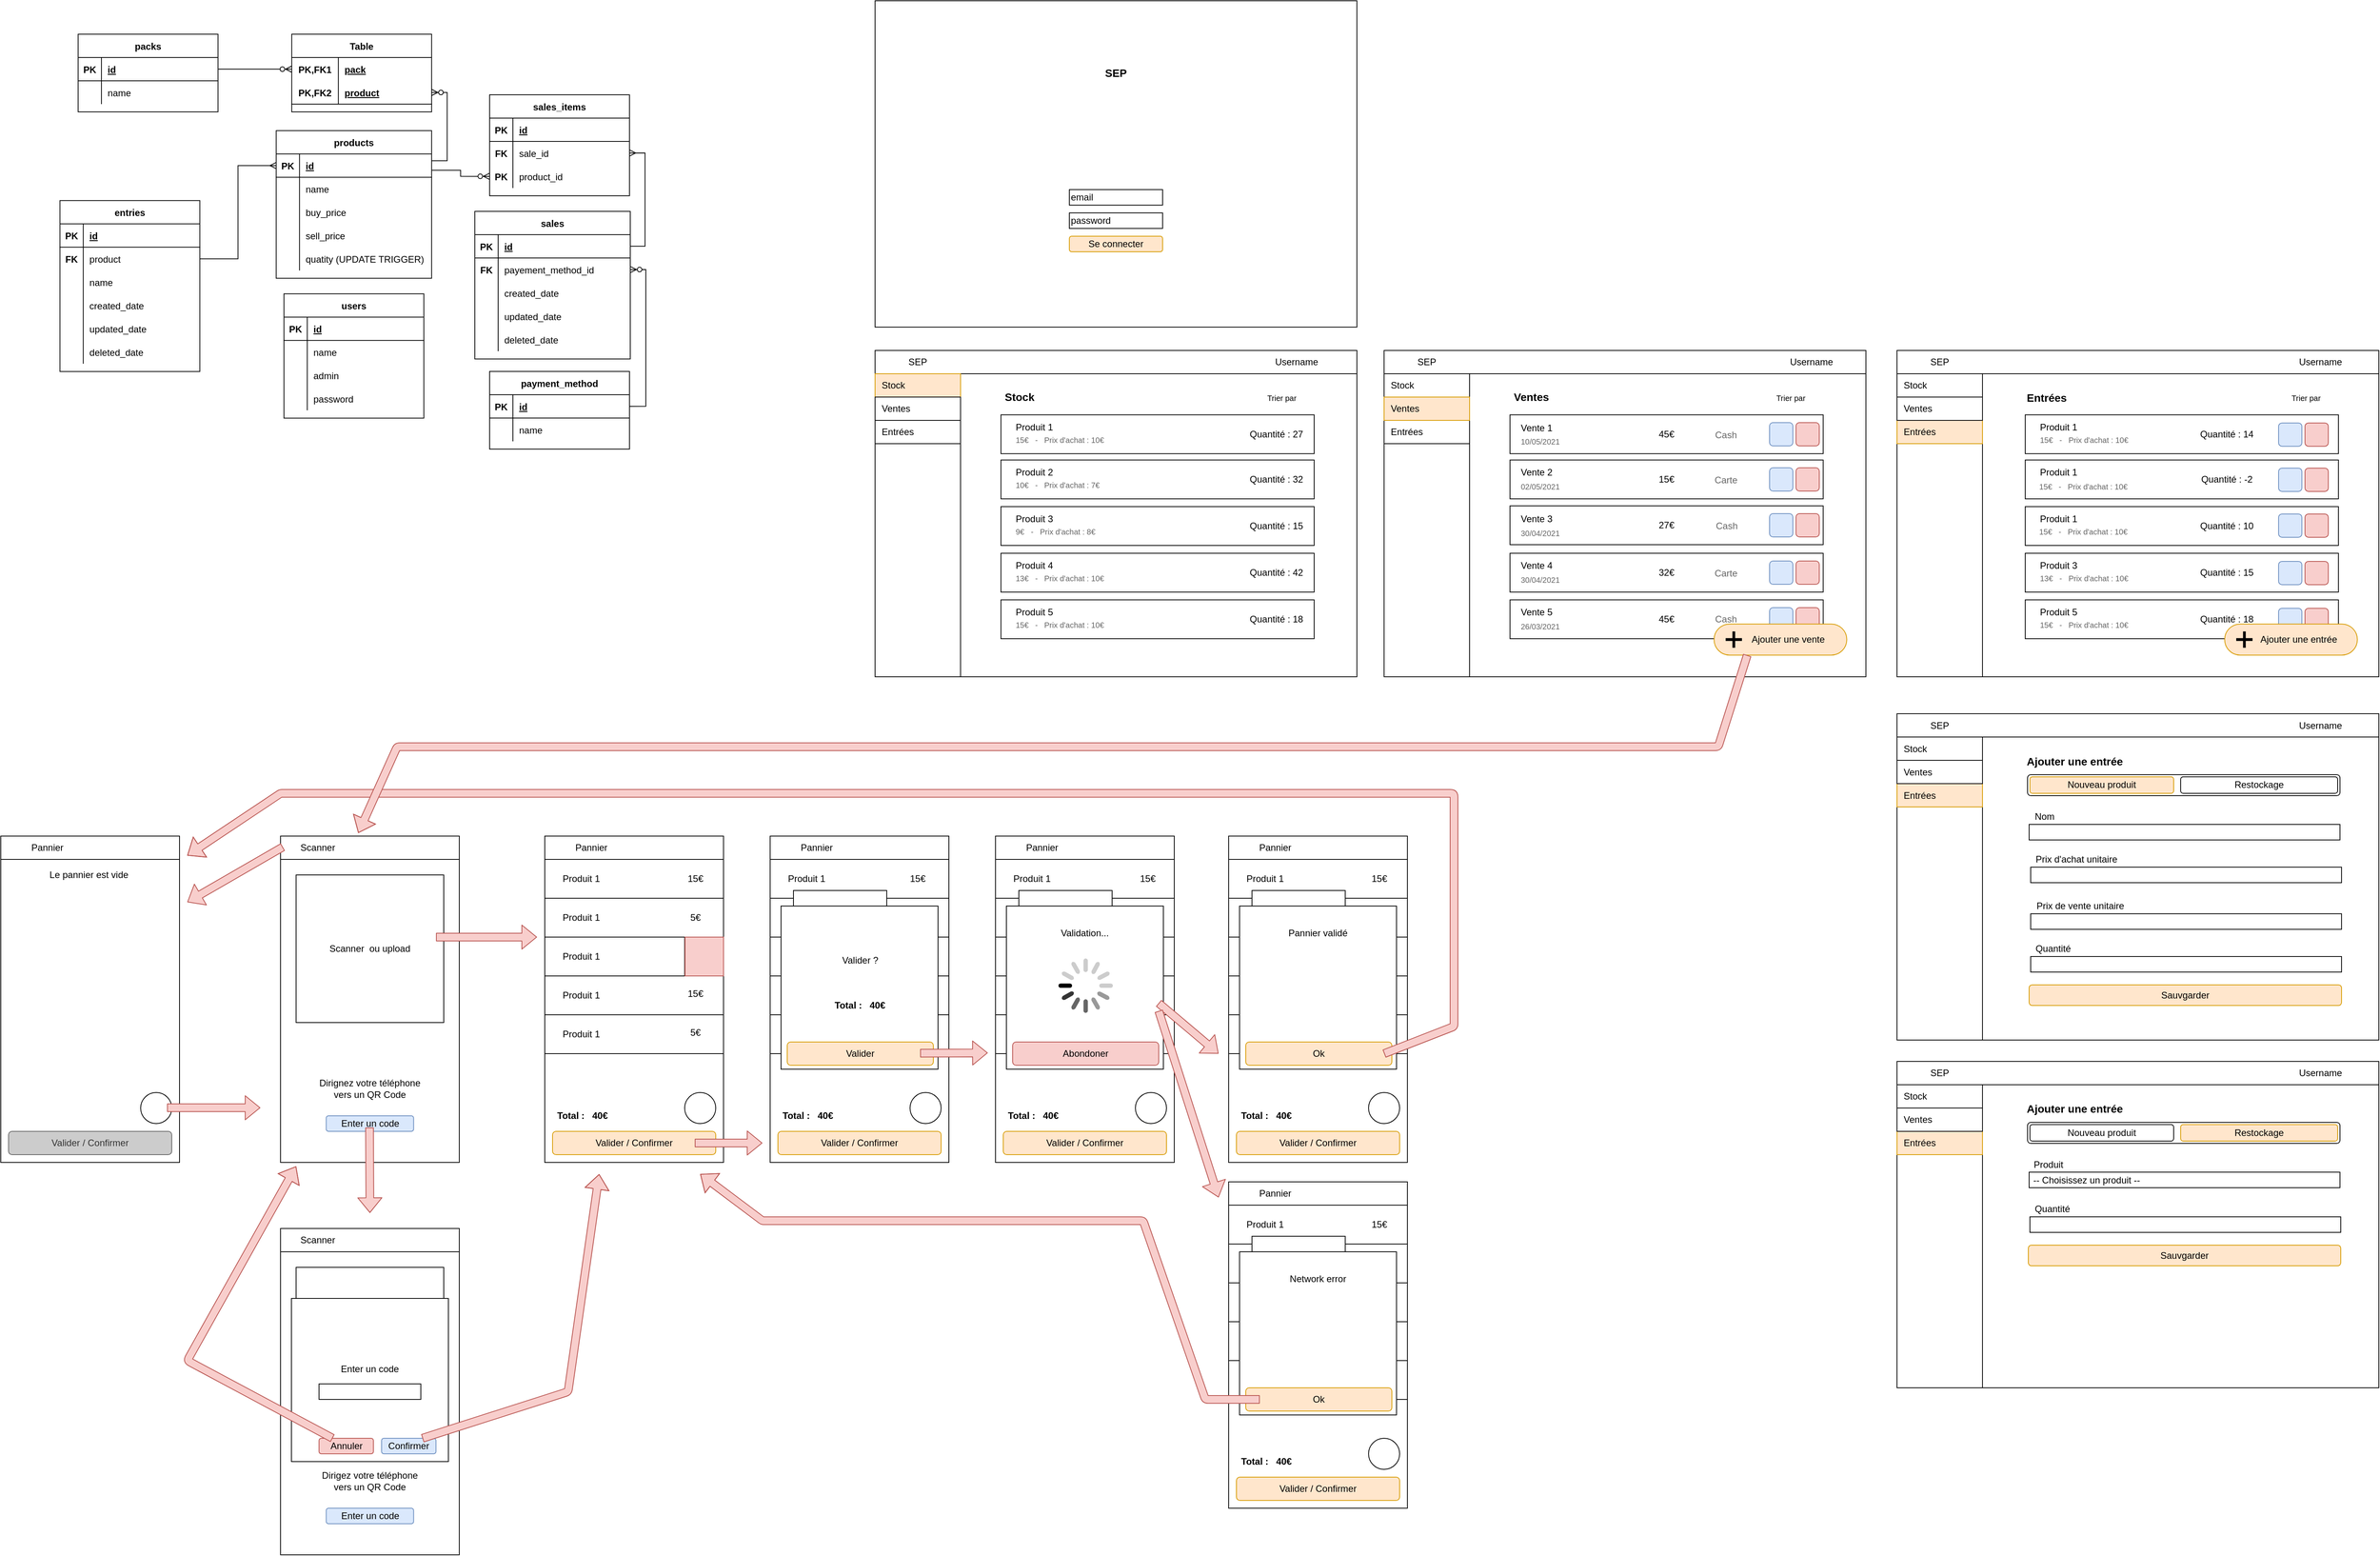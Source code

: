<mxfile>
    <diagram id="ky6TA1Pmz6TNt99ig_7A" name="Page-1">
        <mxGraphModel dx="2356" dy="4201" grid="1" gridSize="10" guides="1" tooltips="1" connect="1" arrows="1" fold="1" page="1" pageScale="1" pageWidth="850" pageHeight="1100" math="0" shadow="0">
            <root>
                <mxCell id="0"/>
                <mxCell id="1" parent="0"/>
                <mxCell id="urUbboM_1R0ok-0YM-QM-43" value="" style="rounded=0;whiteSpace=wrap;html=1;" parent="1" vertex="1">
                    <mxGeometry x="1790" y="-2780" width="620" height="420" as="geometry"/>
                </mxCell>
                <mxCell id="urUbboM_1R0ok-0YM-QM-33" value="" style="rounded=0;whiteSpace=wrap;html=1;" parent="1" vertex="1">
                    <mxGeometry x="1130" y="-2780" width="620" height="420" as="geometry"/>
                </mxCell>
                <mxCell id="urUbboM_1R0ok-0YM-QM-3" value="" style="rounded=0;whiteSpace=wrap;html=1;" parent="1" vertex="1">
                    <mxGeometry x="475" y="-2780" width="620" height="420" as="geometry"/>
                </mxCell>
                <mxCell id="BqpVgTPgoQ1Rq6-j6qBt-35" value="" style="rounded=0;whiteSpace=wrap;html=1;" parent="1" vertex="1">
                    <mxGeometry x="-290" y="-2155" width="230" height="420" as="geometry"/>
                </mxCell>
                <mxCell id="BqpVgTPgoQ1Rq6-j6qBt-40" value="Scanner&amp;nbsp; ou upload" style="whiteSpace=wrap;html=1;aspect=fixed;" parent="1" vertex="1">
                    <mxGeometry x="-270" y="-2105" width="190" height="190" as="geometry"/>
                </mxCell>
                <mxCell id="BqpVgTPgoQ1Rq6-j6qBt-41" value="Dirignez votre téléphone vers un QR Code " style="text;html=1;strokeColor=none;fillColor=none;align=center;verticalAlign=middle;whiteSpace=wrap;rounded=0;" parent="1" vertex="1">
                    <mxGeometry x="-250" y="-1845" width="150" height="30" as="geometry"/>
                </mxCell>
                <mxCell id="BqpVgTPgoQ1Rq6-j6qBt-42" value="Enter un code" style="rounded=1;whiteSpace=wrap;html=1;fillColor=#dae8fc;strokeColor=#6c8ebf;" parent="1" vertex="1">
                    <mxGeometry x="-231.25" y="-1795" width="112.5" height="20" as="geometry"/>
                </mxCell>
                <mxCell id="BqpVgTPgoQ1Rq6-j6qBt-43" value="" style="rounded=0;whiteSpace=wrap;html=1;" parent="1" vertex="1">
                    <mxGeometry x="-290" y="-1650" width="230" height="420" as="geometry"/>
                </mxCell>
                <mxCell id="BqpVgTPgoQ1Rq6-j6qBt-44" value="" style="rounded=0;whiteSpace=wrap;html=1;align=left;" parent="1" vertex="1">
                    <mxGeometry x="-290" y="-1650" width="230" height="30" as="geometry"/>
                </mxCell>
                <mxCell id="BqpVgTPgoQ1Rq6-j6qBt-46" value="Scanner" style="text;html=1;strokeColor=none;fillColor=none;align=center;verticalAlign=middle;whiteSpace=wrap;rounded=0;" parent="1" vertex="1">
                    <mxGeometry x="-267" y="-1645" width="50" height="20" as="geometry"/>
                </mxCell>
                <mxCell id="BqpVgTPgoQ1Rq6-j6qBt-47" value="Scanner&amp;nbsp; or upload" style="whiteSpace=wrap;html=1;aspect=fixed;" parent="1" vertex="1">
                    <mxGeometry x="-270" y="-1600" width="190" height="190" as="geometry"/>
                </mxCell>
                <mxCell id="BqpVgTPgoQ1Rq6-j6qBt-48" value="Dirigez votre téléphone vers un QR Code " style="text;html=1;strokeColor=none;fillColor=none;align=center;verticalAlign=middle;whiteSpace=wrap;rounded=0;" parent="1" vertex="1">
                    <mxGeometry x="-250" y="-1340" width="150" height="30" as="geometry"/>
                </mxCell>
                <mxCell id="BqpVgTPgoQ1Rq6-j6qBt-49" value="Enter un code" style="rounded=1;whiteSpace=wrap;html=1;fillColor=#dae8fc;strokeColor=#6c8ebf;" parent="1" vertex="1">
                    <mxGeometry x="-231.25" y="-1290" width="112.5" height="20" as="geometry"/>
                </mxCell>
                <mxCell id="BqpVgTPgoQ1Rq6-j6qBt-38" value="" style="shape=image;html=1;verticalAlign=top;verticalLabelPosition=bottom;labelBackgroundColor=#ffffff;imageAspect=0;aspect=fixed;image=https://cdn1.iconfinder.com/data/icons/feather-2/24/chevron-left-128.png" parent="1" vertex="1">
                    <mxGeometry x="-287" y="-1645" width="20" height="20" as="geometry"/>
                </mxCell>
                <mxCell id="BqpVgTPgoQ1Rq6-j6qBt-50" value="&lt;div&gt;Enter un code&lt;/div&gt;&lt;div&gt;&lt;br&gt;&lt;/div&gt;&lt;div&gt;&lt;br&gt;&lt;/div&gt;" style="rounded=0;whiteSpace=wrap;html=1;" parent="1" vertex="1">
                    <mxGeometry x="-276" y="-1560" width="202" height="210" as="geometry"/>
                </mxCell>
                <mxCell id="BqpVgTPgoQ1Rq6-j6qBt-51" value="" style="rounded=0;whiteSpace=wrap;html=1;" parent="1" vertex="1">
                    <mxGeometry x="-240.5" y="-1450" width="131" height="20" as="geometry"/>
                </mxCell>
                <mxCell id="BqpVgTPgoQ1Rq6-j6qBt-52" value="Confirmer" style="rounded=1;whiteSpace=wrap;html=1;fillColor=#dae8fc;strokeColor=#6c8ebf;" parent="1" vertex="1">
                    <mxGeometry x="-160" y="-1380" width="70" height="20" as="geometry"/>
                </mxCell>
                <mxCell id="BqpVgTPgoQ1Rq6-j6qBt-54" value="Annuler" style="rounded=1;whiteSpace=wrap;html=1;fillColor=#f8cecc;strokeColor=#b85450;" parent="1" vertex="1">
                    <mxGeometry x="-240.5" y="-1380" width="70" height="20" as="geometry"/>
                </mxCell>
                <mxCell id="BqpVgTPgoQ1Rq6-j6qBt-55" value="" style="rounded=0;whiteSpace=wrap;html=1;align=left;" parent="1" vertex="1">
                    <mxGeometry x="-290" y="-2155" width="230" height="30" as="geometry"/>
                </mxCell>
                <mxCell id="BqpVgTPgoQ1Rq6-j6qBt-57" value="Scanner" style="text;html=1;strokeColor=none;fillColor=none;align=center;verticalAlign=middle;whiteSpace=wrap;rounded=0;" parent="1" vertex="1">
                    <mxGeometry x="-267" y="-2150" width="50" height="20" as="geometry"/>
                </mxCell>
                <mxCell id="BqpVgTPgoQ1Rq6-j6qBt-58" value="" style="shape=image;html=1;verticalAlign=top;verticalLabelPosition=bottom;labelBackgroundColor=#ffffff;imageAspect=0;aspect=fixed;image=https://cdn1.iconfinder.com/data/icons/feather-2/24/chevron-left-128.png" parent="1" vertex="1">
                    <mxGeometry x="-287" y="-2150" width="20" height="20" as="geometry"/>
                </mxCell>
                <mxCell id="BqpVgTPgoQ1Rq6-j6qBt-59" value="" style="rounded=0;whiteSpace=wrap;html=1;" parent="1" vertex="1">
                    <mxGeometry x="-650" y="-2155" width="230" height="420" as="geometry"/>
                </mxCell>
                <mxCell id="BqpVgTPgoQ1Rq6-j6qBt-63" value="" style="rounded=0;whiteSpace=wrap;html=1;align=left;" parent="1" vertex="1">
                    <mxGeometry x="-650" y="-2155" width="230" height="30" as="geometry"/>
                </mxCell>
                <mxCell id="BqpVgTPgoQ1Rq6-j6qBt-65" value="Pannier" style="text;html=1;strokeColor=none;fillColor=none;align=center;verticalAlign=middle;whiteSpace=wrap;rounded=0;" parent="1" vertex="1">
                    <mxGeometry x="-615" y="-2150" width="50" height="20" as="geometry"/>
                </mxCell>
                <mxCell id="BqpVgTPgoQ1Rq6-j6qBt-67" value="Le pannier est vide" style="text;html=1;strokeColor=none;fillColor=none;align=center;verticalAlign=middle;whiteSpace=wrap;rounded=0;" parent="1" vertex="1">
                    <mxGeometry x="-593.75" y="-2115" width="115" height="20" as="geometry"/>
                </mxCell>
                <mxCell id="BqpVgTPgoQ1Rq6-j6qBt-72" value="" style="rounded=0;whiteSpace=wrap;html=1;" parent="1" vertex="1">
                    <mxGeometry x="50" y="-2155" width="230" height="420" as="geometry"/>
                </mxCell>
                <mxCell id="BqpVgTPgoQ1Rq6-j6qBt-77" value="" style="ellipse;whiteSpace=wrap;html=1;aspect=fixed;" parent="1" vertex="1">
                    <mxGeometry x="230" y="-1825" width="40" height="40" as="geometry"/>
                </mxCell>
                <mxCell id="BqpVgTPgoQ1Rq6-j6qBt-78" value="" style="shape=image;html=1;verticalAlign=top;verticalLabelPosition=bottom;labelBackgroundColor=#ffffff;imageAspect=0;aspect=fixed;image=https://cdn1.iconfinder.com/data/icons/heroicons-solid/20/qrcode-128.png" parent="1" vertex="1">
                    <mxGeometry x="236" y="-1819" width="28" height="28" as="geometry"/>
                </mxCell>
                <mxCell id="BqpVgTPgoQ1Rq6-j6qBt-79" value="" style="rounded=0;whiteSpace=wrap;html=1;" parent="1" vertex="1">
                    <mxGeometry x="50" y="-2125" width="230" height="50" as="geometry"/>
                </mxCell>
                <mxCell id="BqpVgTPgoQ1Rq6-j6qBt-81" value="Produit 1" style="text;html=1;strokeColor=none;fillColor=none;align=center;verticalAlign=middle;whiteSpace=wrap;rounded=0;" parent="1" vertex="1">
                    <mxGeometry x="64" y="-2110" width="66" height="20" as="geometry"/>
                </mxCell>
                <mxCell id="BqpVgTPgoQ1Rq6-j6qBt-88" value="" style="rounded=0;whiteSpace=wrap;html=1;" parent="1" vertex="1">
                    <mxGeometry x="50" y="-2075" width="230" height="50" as="geometry"/>
                </mxCell>
                <mxCell id="BqpVgTPgoQ1Rq6-j6qBt-89" value="Produit 1" style="text;html=1;strokeColor=none;fillColor=none;align=center;verticalAlign=middle;whiteSpace=wrap;rounded=0;" parent="1" vertex="1">
                    <mxGeometry x="64" y="-2060" width="66" height="20" as="geometry"/>
                </mxCell>
                <mxCell id="BqpVgTPgoQ1Rq6-j6qBt-90" value="" style="rounded=0;whiteSpace=wrap;html=1;" parent="1" vertex="1">
                    <mxGeometry x="50" y="-2025" width="180" height="50" as="geometry"/>
                </mxCell>
                <mxCell id="BqpVgTPgoQ1Rq6-j6qBt-91" value="Produit 1" style="text;html=1;strokeColor=none;fillColor=none;align=center;verticalAlign=middle;whiteSpace=wrap;rounded=0;" parent="1" vertex="1">
                    <mxGeometry x="64" y="-2010" width="66" height="20" as="geometry"/>
                </mxCell>
                <mxCell id="BqpVgTPgoQ1Rq6-j6qBt-92" value="" style="rounded=0;whiteSpace=wrap;html=1;" parent="1" vertex="1">
                    <mxGeometry x="50" y="-1975" width="230" height="50" as="geometry"/>
                </mxCell>
                <mxCell id="BqpVgTPgoQ1Rq6-j6qBt-93" value="Produit 1" style="text;html=1;strokeColor=none;fillColor=none;align=center;verticalAlign=middle;whiteSpace=wrap;rounded=0;" parent="1" vertex="1">
                    <mxGeometry x="64" y="-1960" width="66" height="20" as="geometry"/>
                </mxCell>
                <mxCell id="BqpVgTPgoQ1Rq6-j6qBt-94" value="" style="rounded=0;whiteSpace=wrap;html=1;" parent="1" vertex="1">
                    <mxGeometry x="50" y="-1925" width="230" height="50" as="geometry"/>
                </mxCell>
                <mxCell id="BqpVgTPgoQ1Rq6-j6qBt-95" value="Produit 1" style="text;html=1;strokeColor=none;fillColor=none;align=center;verticalAlign=middle;whiteSpace=wrap;rounded=0;" parent="1" vertex="1">
                    <mxGeometry x="64" y="-1910" width="66" height="20" as="geometry"/>
                </mxCell>
                <mxCell id="BqpVgTPgoQ1Rq6-j6qBt-97" value="Valider / Confirmer" style="rounded=1;whiteSpace=wrap;html=1;fillColor=#ffe6cc;strokeColor=#d79b00;" parent="1" vertex="1">
                    <mxGeometry x="60" y="-1775" width="210" height="30" as="geometry"/>
                </mxCell>
                <mxCell id="BqpVgTPgoQ1Rq6-j6qBt-98" value="" style="rounded=0;whiteSpace=wrap;html=1;" parent="1" vertex="1">
                    <mxGeometry x="340" y="-2155" width="230" height="420" as="geometry"/>
                </mxCell>
                <mxCell id="BqpVgTPgoQ1Rq6-j6qBt-102" value="" style="ellipse;whiteSpace=wrap;html=1;aspect=fixed;" parent="1" vertex="1">
                    <mxGeometry x="520" y="-1825" width="40" height="40" as="geometry"/>
                </mxCell>
                <mxCell id="BqpVgTPgoQ1Rq6-j6qBt-103" value="" style="shape=image;html=1;verticalAlign=top;verticalLabelPosition=bottom;labelBackgroundColor=#ffffff;imageAspect=0;aspect=fixed;image=https://cdn1.iconfinder.com/data/icons/heroicons-solid/20/qrcode-128.png" parent="1" vertex="1">
                    <mxGeometry x="526" y="-1819" width="28" height="28" as="geometry"/>
                </mxCell>
                <mxCell id="BqpVgTPgoQ1Rq6-j6qBt-104" value="" style="rounded=0;whiteSpace=wrap;html=1;" parent="1" vertex="1">
                    <mxGeometry x="340" y="-2125" width="230" height="50" as="geometry"/>
                </mxCell>
                <mxCell id="BqpVgTPgoQ1Rq6-j6qBt-105" value="Produit 1" style="text;html=1;strokeColor=none;fillColor=none;align=center;verticalAlign=middle;whiteSpace=wrap;rounded=0;" parent="1" vertex="1">
                    <mxGeometry x="354" y="-2110" width="66" height="20" as="geometry"/>
                </mxCell>
                <mxCell id="BqpVgTPgoQ1Rq6-j6qBt-106" value="" style="rounded=0;whiteSpace=wrap;html=1;" parent="1" vertex="1">
                    <mxGeometry x="340" y="-2075" width="230" height="50" as="geometry"/>
                </mxCell>
                <mxCell id="BqpVgTPgoQ1Rq6-j6qBt-107" value="Produit 1" style="text;html=1;strokeColor=none;fillColor=none;align=center;verticalAlign=middle;whiteSpace=wrap;rounded=0;" parent="1" vertex="1">
                    <mxGeometry x="354" y="-2060" width="66" height="20" as="geometry"/>
                </mxCell>
                <mxCell id="BqpVgTPgoQ1Rq6-j6qBt-108" value="" style="rounded=0;whiteSpace=wrap;html=1;" parent="1" vertex="1">
                    <mxGeometry x="340" y="-2025" width="230" height="50" as="geometry"/>
                </mxCell>
                <mxCell id="BqpVgTPgoQ1Rq6-j6qBt-109" value="Produit 1" style="text;html=1;strokeColor=none;fillColor=none;align=center;verticalAlign=middle;whiteSpace=wrap;rounded=0;" parent="1" vertex="1">
                    <mxGeometry x="354" y="-2010" width="66" height="20" as="geometry"/>
                </mxCell>
                <mxCell id="BqpVgTPgoQ1Rq6-j6qBt-110" value="" style="rounded=0;whiteSpace=wrap;html=1;" parent="1" vertex="1">
                    <mxGeometry x="340" y="-1975" width="230" height="50" as="geometry"/>
                </mxCell>
                <mxCell id="BqpVgTPgoQ1Rq6-j6qBt-111" value="Produit 1" style="text;html=1;strokeColor=none;fillColor=none;align=center;verticalAlign=middle;whiteSpace=wrap;rounded=0;" parent="1" vertex="1">
                    <mxGeometry x="354" y="-1960" width="66" height="20" as="geometry"/>
                </mxCell>
                <mxCell id="BqpVgTPgoQ1Rq6-j6qBt-112" value="" style="rounded=0;whiteSpace=wrap;html=1;" parent="1" vertex="1">
                    <mxGeometry x="340" y="-1925" width="230" height="50" as="geometry"/>
                </mxCell>
                <mxCell id="BqpVgTPgoQ1Rq6-j6qBt-113" value="Produit 1" style="text;html=1;strokeColor=none;fillColor=none;align=center;verticalAlign=middle;whiteSpace=wrap;rounded=0;" parent="1" vertex="1">
                    <mxGeometry x="354" y="-1910" width="66" height="20" as="geometry"/>
                </mxCell>
                <mxCell id="BqpVgTPgoQ1Rq6-j6qBt-114" value="Valider / Confirmer" style="rounded=1;whiteSpace=wrap;html=1;fillColor=#ffe6cc;strokeColor=#d79b00;" parent="1" vertex="1">
                    <mxGeometry x="350" y="-1775" width="210" height="30" as="geometry"/>
                </mxCell>
                <mxCell id="BqpVgTPgoQ1Rq6-j6qBt-115" value="" style="rounded=0;whiteSpace=wrap;html=1;" parent="1" vertex="1">
                    <mxGeometry x="370" y="-2085" width="120" height="60" as="geometry"/>
                </mxCell>
                <mxCell id="BqpVgTPgoQ1Rq6-j6qBt-116" value="" style="rounded=0;whiteSpace=wrap;html=1;" parent="1" vertex="1">
                    <mxGeometry x="354" y="-2065" width="202" height="210" as="geometry"/>
                </mxCell>
                <mxCell id="BqpVgTPgoQ1Rq6-j6qBt-117" value="Valider ?" style="text;html=1;strokeColor=none;fillColor=none;align=center;verticalAlign=middle;whiteSpace=wrap;rounded=0;" parent="1" vertex="1">
                    <mxGeometry x="401" y="-2005" width="110" height="20" as="geometry"/>
                </mxCell>
                <mxCell id="BqpVgTPgoQ1Rq6-j6qBt-119" value="Valider" style="rounded=1;whiteSpace=wrap;html=1;fillColor=#ffe6cc;strokeColor=#d79b00;" parent="1" vertex="1">
                    <mxGeometry x="362" y="-1890" width="188" height="30" as="geometry"/>
                </mxCell>
                <mxCell id="BqpVgTPgoQ1Rq6-j6qBt-120" value="" style="rounded=0;whiteSpace=wrap;html=1;fillColor=#f8cecc;strokeColor=#b85450;" parent="1" vertex="1">
                    <mxGeometry x="230.5" y="-2025" width="49.5" height="50" as="geometry"/>
                </mxCell>
                <mxCell id="BqpVgTPgoQ1Rq6-j6qBt-121" value="" style="shape=image;html=1;verticalAlign=top;verticalLabelPosition=bottom;labelBackgroundColor=#ffffff;imageAspect=0;aspect=fixed;image=https://cdn2.iconfinder.com/data/icons/app-user-interface-6/48/Trash-128.png" parent="1" vertex="1">
                    <mxGeometry x="240" y="-2015" width="30" height="30" as="geometry"/>
                </mxCell>
                <mxCell id="BqpVgTPgoQ1Rq6-j6qBt-122" value="" style="ellipse;whiteSpace=wrap;html=1;aspect=fixed;" parent="1" vertex="1">
                    <mxGeometry x="-470" y="-1825" width="40" height="40" as="geometry"/>
                </mxCell>
                <mxCell id="BqpVgTPgoQ1Rq6-j6qBt-123" value="" style="shape=image;html=1;verticalAlign=top;verticalLabelPosition=bottom;labelBackgroundColor=#ffffff;imageAspect=0;aspect=fixed;image=https://cdn1.iconfinder.com/data/icons/heroicons-solid/20/qrcode-128.png" parent="1" vertex="1">
                    <mxGeometry x="-464" y="-1819" width="28" height="28" as="geometry"/>
                </mxCell>
                <mxCell id="BqpVgTPgoQ1Rq6-j6qBt-124" value="Valider / Confirmer" style="rounded=1;whiteSpace=wrap;html=1;strokeColor=#666666;fontColor=#333333;fillColor=#CCCCCC;" parent="1" vertex="1">
                    <mxGeometry x="-640" y="-1775" width="210" height="30" as="geometry"/>
                </mxCell>
                <mxCell id="BqpVgTPgoQ1Rq6-j6qBt-125" value="" style="shape=flexArrow;endArrow=classic;html=1;fillColor=#f8cecc;strokeColor=#b85450;" parent="1" edge="1">
                    <mxGeometry width="50" height="50" relative="1" as="geometry">
                        <mxPoint x="-436" y="-1805.34" as="sourcePoint"/>
                        <mxPoint x="-316" y="-1805.34" as="targetPoint"/>
                    </mxGeometry>
                </mxCell>
                <mxCell id="BqpVgTPgoQ1Rq6-j6qBt-126" value="" style="shape=flexArrow;endArrow=classic;html=1;fillColor=#f8cecc;strokeColor=#b85450;" parent="1" edge="1">
                    <mxGeometry width="50" height="50" relative="1" as="geometry">
                        <mxPoint x="-175.5" y="-1780" as="sourcePoint"/>
                        <mxPoint x="-175" y="-1670" as="targetPoint"/>
                    </mxGeometry>
                </mxCell>
                <mxCell id="BqpVgTPgoQ1Rq6-j6qBt-128" value="" style="shape=flexArrow;endArrow=classic;html=1;fillColor=#f8cecc;strokeColor=#b85450;exitX=0.25;exitY=0;exitDx=0;exitDy=0;" parent="1" source="BqpVgTPgoQ1Rq6-j6qBt-54" edge="1">
                    <mxGeometry width="50" height="50" relative="1" as="geometry">
                        <mxPoint x="-310" y="-1380" as="sourcePoint"/>
                        <mxPoint x="-270" y="-1730" as="targetPoint"/>
                        <Array as="points">
                            <mxPoint x="-410" y="-1480"/>
                        </Array>
                    </mxGeometry>
                </mxCell>
                <mxCell id="BqpVgTPgoQ1Rq6-j6qBt-129" value="" style="shape=flexArrow;endArrow=classic;html=1;fillColor=#f8cecc;strokeColor=#b85450;exitX=0.75;exitY=0;exitDx=0;exitDy=0;" parent="1" source="BqpVgTPgoQ1Rq6-j6qBt-52" edge="1">
                    <mxGeometry width="50" height="50" relative="1" as="geometry">
                        <mxPoint x="170" y="-1520" as="sourcePoint"/>
                        <mxPoint x="120" y="-1720" as="targetPoint"/>
                        <Array as="points">
                            <mxPoint x="80" y="-1440"/>
                        </Array>
                    </mxGeometry>
                </mxCell>
                <mxCell id="BqpVgTPgoQ1Rq6-j6qBt-130" value="" style="shape=flexArrow;endArrow=classic;html=1;fillColor=#f8cecc;strokeColor=#b85450;" parent="1" edge="1">
                    <mxGeometry width="50" height="50" relative="1" as="geometry">
                        <mxPoint x="-90" y="-2025" as="sourcePoint"/>
                        <mxPoint x="40" y="-2025" as="targetPoint"/>
                    </mxGeometry>
                </mxCell>
                <mxCell id="BqpVgTPgoQ1Rq6-j6qBt-131" value="" style="shape=flexArrow;endArrow=classic;html=1;fillColor=#f8cecc;strokeColor=#b85450;" parent="1" edge="1">
                    <mxGeometry width="50" height="50" relative="1" as="geometry">
                        <mxPoint x="-287" y="-2141" as="sourcePoint"/>
                        <mxPoint x="-410" y="-2070" as="targetPoint"/>
                    </mxGeometry>
                </mxCell>
                <mxCell id="BqpVgTPgoQ1Rq6-j6qBt-132" value="" style="rounded=0;whiteSpace=wrap;html=1;" parent="1" vertex="1">
                    <mxGeometry x="630" y="-2155" width="230" height="420" as="geometry"/>
                </mxCell>
                <mxCell id="BqpVgTPgoQ1Rq6-j6qBt-136" value="" style="ellipse;whiteSpace=wrap;html=1;aspect=fixed;" parent="1" vertex="1">
                    <mxGeometry x="810" y="-1825" width="40" height="40" as="geometry"/>
                </mxCell>
                <mxCell id="BqpVgTPgoQ1Rq6-j6qBt-137" value="" style="shape=image;html=1;verticalAlign=top;verticalLabelPosition=bottom;labelBackgroundColor=#ffffff;imageAspect=0;aspect=fixed;image=https://cdn1.iconfinder.com/data/icons/heroicons-solid/20/qrcode-128.png" parent="1" vertex="1">
                    <mxGeometry x="816" y="-1819" width="28" height="28" as="geometry"/>
                </mxCell>
                <mxCell id="BqpVgTPgoQ1Rq6-j6qBt-138" value="" style="rounded=0;whiteSpace=wrap;html=1;" parent="1" vertex="1">
                    <mxGeometry x="630" y="-2125" width="230" height="50" as="geometry"/>
                </mxCell>
                <mxCell id="BqpVgTPgoQ1Rq6-j6qBt-139" value="Produit 1" style="text;html=1;strokeColor=none;fillColor=none;align=center;verticalAlign=middle;whiteSpace=wrap;rounded=0;" parent="1" vertex="1">
                    <mxGeometry x="644" y="-2110" width="66" height="20" as="geometry"/>
                </mxCell>
                <mxCell id="BqpVgTPgoQ1Rq6-j6qBt-140" value="" style="rounded=0;whiteSpace=wrap;html=1;" parent="1" vertex="1">
                    <mxGeometry x="630" y="-2075" width="230" height="50" as="geometry"/>
                </mxCell>
                <mxCell id="BqpVgTPgoQ1Rq6-j6qBt-141" value="Produit 1" style="text;html=1;strokeColor=none;fillColor=none;align=center;verticalAlign=middle;whiteSpace=wrap;rounded=0;" parent="1" vertex="1">
                    <mxGeometry x="644" y="-2060" width="66" height="20" as="geometry"/>
                </mxCell>
                <mxCell id="BqpVgTPgoQ1Rq6-j6qBt-142" value="" style="rounded=0;whiteSpace=wrap;html=1;" parent="1" vertex="1">
                    <mxGeometry x="630" y="-2025" width="230" height="50" as="geometry"/>
                </mxCell>
                <mxCell id="BqpVgTPgoQ1Rq6-j6qBt-143" value="Produit 1" style="text;html=1;strokeColor=none;fillColor=none;align=center;verticalAlign=middle;whiteSpace=wrap;rounded=0;" parent="1" vertex="1">
                    <mxGeometry x="644" y="-2010" width="66" height="20" as="geometry"/>
                </mxCell>
                <mxCell id="BqpVgTPgoQ1Rq6-j6qBt-144" value="" style="rounded=0;whiteSpace=wrap;html=1;" parent="1" vertex="1">
                    <mxGeometry x="630" y="-1975" width="230" height="50" as="geometry"/>
                </mxCell>
                <mxCell id="BqpVgTPgoQ1Rq6-j6qBt-145" value="Produit 1" style="text;html=1;strokeColor=none;fillColor=none;align=center;verticalAlign=middle;whiteSpace=wrap;rounded=0;" parent="1" vertex="1">
                    <mxGeometry x="644" y="-1960" width="66" height="20" as="geometry"/>
                </mxCell>
                <mxCell id="BqpVgTPgoQ1Rq6-j6qBt-146" value="" style="rounded=0;whiteSpace=wrap;html=1;" parent="1" vertex="1">
                    <mxGeometry x="630" y="-1925" width="230" height="50" as="geometry"/>
                </mxCell>
                <mxCell id="BqpVgTPgoQ1Rq6-j6qBt-147" value="Produit 1" style="text;html=1;strokeColor=none;fillColor=none;align=center;verticalAlign=middle;whiteSpace=wrap;rounded=0;" parent="1" vertex="1">
                    <mxGeometry x="644" y="-1910" width="66" height="20" as="geometry"/>
                </mxCell>
                <mxCell id="BqpVgTPgoQ1Rq6-j6qBt-148" value="Valider / Confirmer" style="rounded=1;whiteSpace=wrap;html=1;fillColor=#ffe6cc;strokeColor=#d79b00;" parent="1" vertex="1">
                    <mxGeometry x="640" y="-1775" width="210" height="30" as="geometry"/>
                </mxCell>
                <mxCell id="BqpVgTPgoQ1Rq6-j6qBt-149" value="" style="rounded=0;whiteSpace=wrap;html=1;" parent="1" vertex="1">
                    <mxGeometry x="660" y="-2085" width="120" height="60" as="geometry"/>
                </mxCell>
                <mxCell id="BqpVgTPgoQ1Rq6-j6qBt-150" value="" style="rounded=0;whiteSpace=wrap;html=1;" parent="1" vertex="1">
                    <mxGeometry x="644" y="-2065" width="202" height="210" as="geometry"/>
                </mxCell>
                <mxCell id="BqpVgTPgoQ1Rq6-j6qBt-151" value="Validation..." style="text;html=1;strokeColor=none;fillColor=none;align=center;verticalAlign=middle;whiteSpace=wrap;rounded=0;" parent="1" vertex="1">
                    <mxGeometry x="690" y="-2040" width="110" height="20" as="geometry"/>
                </mxCell>
                <mxCell id="BqpVgTPgoQ1Rq6-j6qBt-153" value="Abondoner" style="rounded=1;whiteSpace=wrap;html=1;fillColor=#f8cecc;strokeColor=#b85450;" parent="1" vertex="1">
                    <mxGeometry x="652" y="-1890" width="188" height="30" as="geometry"/>
                </mxCell>
                <mxCell id="BqpVgTPgoQ1Rq6-j6qBt-154" value="" style="rounded=0;whiteSpace=wrap;html=1;" parent="1" vertex="1">
                    <mxGeometry x="930" y="-2155" width="230" height="420" as="geometry"/>
                </mxCell>
                <mxCell id="BqpVgTPgoQ1Rq6-j6qBt-158" value="" style="ellipse;whiteSpace=wrap;html=1;aspect=fixed;" parent="1" vertex="1">
                    <mxGeometry x="1110" y="-1825" width="40" height="40" as="geometry"/>
                </mxCell>
                <mxCell id="BqpVgTPgoQ1Rq6-j6qBt-159" value="" style="shape=image;html=1;verticalAlign=top;verticalLabelPosition=bottom;labelBackgroundColor=#ffffff;imageAspect=0;aspect=fixed;image=https://cdn1.iconfinder.com/data/icons/heroicons-solid/20/qrcode-128.png" parent="1" vertex="1">
                    <mxGeometry x="1116" y="-1819" width="28" height="28" as="geometry"/>
                </mxCell>
                <mxCell id="BqpVgTPgoQ1Rq6-j6qBt-160" value="" style="rounded=0;whiteSpace=wrap;html=1;" parent="1" vertex="1">
                    <mxGeometry x="930" y="-2125" width="230" height="50" as="geometry"/>
                </mxCell>
                <mxCell id="BqpVgTPgoQ1Rq6-j6qBt-161" value="Produit 1" style="text;html=1;strokeColor=none;fillColor=none;align=center;verticalAlign=middle;whiteSpace=wrap;rounded=0;" parent="1" vertex="1">
                    <mxGeometry x="944" y="-2110" width="66" height="20" as="geometry"/>
                </mxCell>
                <mxCell id="BqpVgTPgoQ1Rq6-j6qBt-162" value="" style="rounded=0;whiteSpace=wrap;html=1;" parent="1" vertex="1">
                    <mxGeometry x="930" y="-2075" width="230" height="50" as="geometry"/>
                </mxCell>
                <mxCell id="BqpVgTPgoQ1Rq6-j6qBt-163" value="Produit 1" style="text;html=1;strokeColor=none;fillColor=none;align=center;verticalAlign=middle;whiteSpace=wrap;rounded=0;" parent="1" vertex="1">
                    <mxGeometry x="944" y="-2060" width="66" height="20" as="geometry"/>
                </mxCell>
                <mxCell id="BqpVgTPgoQ1Rq6-j6qBt-164" value="" style="rounded=0;whiteSpace=wrap;html=1;" parent="1" vertex="1">
                    <mxGeometry x="930" y="-2025" width="230" height="50" as="geometry"/>
                </mxCell>
                <mxCell id="BqpVgTPgoQ1Rq6-j6qBt-165" value="Produit 1" style="text;html=1;strokeColor=none;fillColor=none;align=center;verticalAlign=middle;whiteSpace=wrap;rounded=0;" parent="1" vertex="1">
                    <mxGeometry x="944" y="-2010" width="66" height="20" as="geometry"/>
                </mxCell>
                <mxCell id="BqpVgTPgoQ1Rq6-j6qBt-166" value="" style="rounded=0;whiteSpace=wrap;html=1;" parent="1" vertex="1">
                    <mxGeometry x="930" y="-1975" width="230" height="50" as="geometry"/>
                </mxCell>
                <mxCell id="BqpVgTPgoQ1Rq6-j6qBt-167" value="Produit 1" style="text;html=1;strokeColor=none;fillColor=none;align=center;verticalAlign=middle;whiteSpace=wrap;rounded=0;" parent="1" vertex="1">
                    <mxGeometry x="944" y="-1960" width="66" height="20" as="geometry"/>
                </mxCell>
                <mxCell id="BqpVgTPgoQ1Rq6-j6qBt-168" value="" style="rounded=0;whiteSpace=wrap;html=1;" parent="1" vertex="1">
                    <mxGeometry x="930" y="-1925" width="230" height="50" as="geometry"/>
                </mxCell>
                <mxCell id="BqpVgTPgoQ1Rq6-j6qBt-169" value="Produit 1" style="text;html=1;strokeColor=none;fillColor=none;align=center;verticalAlign=middle;whiteSpace=wrap;rounded=0;" parent="1" vertex="1">
                    <mxGeometry x="944" y="-1910" width="66" height="20" as="geometry"/>
                </mxCell>
                <mxCell id="BqpVgTPgoQ1Rq6-j6qBt-170" value="Valider / Confirmer" style="rounded=1;whiteSpace=wrap;html=1;fillColor=#ffe6cc;strokeColor=#d79b00;" parent="1" vertex="1">
                    <mxGeometry x="940" y="-1775" width="210" height="30" as="geometry"/>
                </mxCell>
                <mxCell id="BqpVgTPgoQ1Rq6-j6qBt-171" value="" style="rounded=0;whiteSpace=wrap;html=1;" parent="1" vertex="1">
                    <mxGeometry x="960" y="-2085" width="120" height="60" as="geometry"/>
                </mxCell>
                <mxCell id="BqpVgTPgoQ1Rq6-j6qBt-172" value="" style="rounded=0;whiteSpace=wrap;html=1;" parent="1" vertex="1">
                    <mxGeometry x="944" y="-2065" width="202" height="210" as="geometry"/>
                </mxCell>
                <mxCell id="BqpVgTPgoQ1Rq6-j6qBt-173" value="Pannier validé" style="text;html=1;strokeColor=none;fillColor=none;align=center;verticalAlign=middle;whiteSpace=wrap;rounded=0;" parent="1" vertex="1">
                    <mxGeometry x="990" y="-2040" width="110" height="20" as="geometry"/>
                </mxCell>
                <mxCell id="BqpVgTPgoQ1Rq6-j6qBt-174" value="" style="shape=image;html=1;verticalAlign=top;verticalLabelPosition=bottom;labelBackgroundColor=#ffffff;imageAspect=0;aspect=fixed;image=https://cdn2.iconfinder.com/data/icons/greenline/512/check-128.png" parent="1" vertex="1">
                    <mxGeometry x="1008" y="-1997.5" width="75" height="75" as="geometry"/>
                </mxCell>
                <mxCell id="BqpVgTPgoQ1Rq6-j6qBt-175" value="Ok" style="rounded=1;whiteSpace=wrap;html=1;fillColor=#ffe6cc;strokeColor=#d79b00;" parent="1" vertex="1">
                    <mxGeometry x="952" y="-1890" width="188" height="30" as="geometry"/>
                </mxCell>
                <mxCell id="BqpVgTPgoQ1Rq6-j6qBt-176" value="" style="html=1;verticalLabelPosition=bottom;labelBackgroundColor=#ffffff;verticalAlign=top;shadow=0;dashed=0;strokeWidth=2;shape=mxgraph.ios7.misc.loading_circle;fillColor=#CCCCCC;" parent="1" vertex="1">
                    <mxGeometry x="711" y="-1997.5" width="70" height="70" as="geometry"/>
                </mxCell>
                <mxCell id="BqpVgTPgoQ1Rq6-j6qBt-177" value="" style="shape=flexArrow;endArrow=classic;html=1;fillColor=#f8cecc;strokeColor=#b85450;" parent="1" edge="1">
                    <mxGeometry width="50" height="50" relative="1" as="geometry">
                        <mxPoint x="243" y="-1760.0" as="sourcePoint"/>
                        <mxPoint x="330" y="-1760" as="targetPoint"/>
                    </mxGeometry>
                </mxCell>
                <mxCell id="BqpVgTPgoQ1Rq6-j6qBt-179" value="" style="shape=flexArrow;endArrow=classic;html=1;fillColor=#f8cecc;strokeColor=#b85450;" parent="1" edge="1">
                    <mxGeometry width="50" height="50" relative="1" as="geometry">
                        <mxPoint x="533" y="-1875.59" as="sourcePoint"/>
                        <mxPoint x="620" y="-1876" as="targetPoint"/>
                    </mxGeometry>
                </mxCell>
                <mxCell id="BqpVgTPgoQ1Rq6-j6qBt-180" value="" style="shape=flexArrow;endArrow=classic;html=1;fillColor=#f8cecc;strokeColor=#b85450;exitX=0.97;exitY=0.595;exitDx=0;exitDy=0;exitPerimeter=0;" parent="1" source="BqpVgTPgoQ1Rq6-j6qBt-150" edge="1">
                    <mxGeometry width="50" height="50" relative="1" as="geometry">
                        <mxPoint x="830" y="-1874.59" as="sourcePoint"/>
                        <mxPoint x="917.0" y="-1875" as="targetPoint"/>
                    </mxGeometry>
                </mxCell>
                <mxCell id="BqpVgTPgoQ1Rq6-j6qBt-196" value="" style="shape=flexArrow;endArrow=classic;html=1;fillColor=#f8cecc;strokeColor=#b85450;" parent="1" edge="1">
                    <mxGeometry width="50" height="50" relative="1" as="geometry">
                        <mxPoint x="1130" y="-1875" as="sourcePoint"/>
                        <mxPoint x="-410" y="-2130" as="targetPoint"/>
                        <Array as="points">
                            <mxPoint x="1220" y="-1910"/>
                            <mxPoint x="1220" y="-2210"/>
                            <mxPoint x="-290" y="-2210"/>
                        </Array>
                    </mxGeometry>
                </mxCell>
                <mxCell id="BqpVgTPgoQ1Rq6-j6qBt-222" value="" style="rounded=0;whiteSpace=wrap;html=1;" parent="1" vertex="1">
                    <mxGeometry x="930" y="-1710" width="230" height="420" as="geometry"/>
                </mxCell>
                <mxCell id="BqpVgTPgoQ1Rq6-j6qBt-226" value="" style="ellipse;whiteSpace=wrap;html=1;aspect=fixed;" parent="1" vertex="1">
                    <mxGeometry x="1110" y="-1380" width="40" height="40" as="geometry"/>
                </mxCell>
                <mxCell id="BqpVgTPgoQ1Rq6-j6qBt-227" value="" style="shape=image;html=1;verticalAlign=top;verticalLabelPosition=bottom;labelBackgroundColor=#ffffff;imageAspect=0;aspect=fixed;image=https://cdn1.iconfinder.com/data/icons/heroicons-solid/20/qrcode-128.png" parent="1" vertex="1">
                    <mxGeometry x="1116" y="-1374" width="28" height="28" as="geometry"/>
                </mxCell>
                <mxCell id="BqpVgTPgoQ1Rq6-j6qBt-228" value="" style="rounded=0;whiteSpace=wrap;html=1;" parent="1" vertex="1">
                    <mxGeometry x="930" y="-1680" width="230" height="50" as="geometry"/>
                </mxCell>
                <mxCell id="BqpVgTPgoQ1Rq6-j6qBt-229" value="Produit 1" style="text;html=1;strokeColor=none;fillColor=none;align=center;verticalAlign=middle;whiteSpace=wrap;rounded=0;" parent="1" vertex="1">
                    <mxGeometry x="944" y="-1665" width="66" height="20" as="geometry"/>
                </mxCell>
                <mxCell id="BqpVgTPgoQ1Rq6-j6qBt-230" value="" style="rounded=0;whiteSpace=wrap;html=1;" parent="1" vertex="1">
                    <mxGeometry x="930" y="-1630" width="230" height="50" as="geometry"/>
                </mxCell>
                <mxCell id="BqpVgTPgoQ1Rq6-j6qBt-231" value="Produit 1" style="text;html=1;strokeColor=none;fillColor=none;align=center;verticalAlign=middle;whiteSpace=wrap;rounded=0;" parent="1" vertex="1">
                    <mxGeometry x="944" y="-1615" width="66" height="20" as="geometry"/>
                </mxCell>
                <mxCell id="BqpVgTPgoQ1Rq6-j6qBt-232" value="" style="rounded=0;whiteSpace=wrap;html=1;" parent="1" vertex="1">
                    <mxGeometry x="930" y="-1580" width="230" height="50" as="geometry"/>
                </mxCell>
                <mxCell id="BqpVgTPgoQ1Rq6-j6qBt-233" value="Produit 1" style="text;html=1;strokeColor=none;fillColor=none;align=center;verticalAlign=middle;whiteSpace=wrap;rounded=0;" parent="1" vertex="1">
                    <mxGeometry x="944" y="-1565" width="66" height="20" as="geometry"/>
                </mxCell>
                <mxCell id="BqpVgTPgoQ1Rq6-j6qBt-234" value="" style="rounded=0;whiteSpace=wrap;html=1;" parent="1" vertex="1">
                    <mxGeometry x="930" y="-1530" width="230" height="50" as="geometry"/>
                </mxCell>
                <mxCell id="BqpVgTPgoQ1Rq6-j6qBt-235" value="Produit 1" style="text;html=1;strokeColor=none;fillColor=none;align=center;verticalAlign=middle;whiteSpace=wrap;rounded=0;" parent="1" vertex="1">
                    <mxGeometry x="944" y="-1515" width="66" height="20" as="geometry"/>
                </mxCell>
                <mxCell id="BqpVgTPgoQ1Rq6-j6qBt-236" value="" style="rounded=0;whiteSpace=wrap;html=1;" parent="1" vertex="1">
                    <mxGeometry x="930" y="-1480" width="230" height="50" as="geometry"/>
                </mxCell>
                <mxCell id="BqpVgTPgoQ1Rq6-j6qBt-237" value="Produit 1" style="text;html=1;strokeColor=none;fillColor=none;align=center;verticalAlign=middle;whiteSpace=wrap;rounded=0;" parent="1" vertex="1">
                    <mxGeometry x="944" y="-1465" width="66" height="20" as="geometry"/>
                </mxCell>
                <mxCell id="BqpVgTPgoQ1Rq6-j6qBt-238" value="Valider / Confirmer" style="rounded=1;whiteSpace=wrap;html=1;fillColor=#ffe6cc;strokeColor=#d79b00;" parent="1" vertex="1">
                    <mxGeometry x="940" y="-1330" width="210" height="30" as="geometry"/>
                </mxCell>
                <mxCell id="BqpVgTPgoQ1Rq6-j6qBt-239" value="" style="rounded=0;whiteSpace=wrap;html=1;" parent="1" vertex="1">
                    <mxGeometry x="960" y="-1640" width="120" height="60" as="geometry"/>
                </mxCell>
                <mxCell id="BqpVgTPgoQ1Rq6-j6qBt-240" value="" style="rounded=0;whiteSpace=wrap;html=1;" parent="1" vertex="1">
                    <mxGeometry x="944" y="-1620" width="202" height="210" as="geometry"/>
                </mxCell>
                <mxCell id="BqpVgTPgoQ1Rq6-j6qBt-241" value="Network error" style="text;html=1;strokeColor=none;fillColor=none;align=center;verticalAlign=middle;whiteSpace=wrap;rounded=0;" parent="1" vertex="1">
                    <mxGeometry x="990" y="-1595" width="110" height="20" as="geometry"/>
                </mxCell>
                <mxCell id="BqpVgTPgoQ1Rq6-j6qBt-243" value="Ok" style="rounded=1;whiteSpace=wrap;html=1;fillColor=#ffe6cc;strokeColor=#d79b00;" parent="1" vertex="1">
                    <mxGeometry x="952" y="-1445" width="188" height="30" as="geometry"/>
                </mxCell>
                <mxCell id="BqpVgTPgoQ1Rq6-j6qBt-244" value="" style="shape=image;html=1;verticalAlign=top;verticalLabelPosition=bottom;labelBackgroundColor=#ffffff;imageAspect=0;aspect=fixed;image=https://cdn0.iconfinder.com/data/icons/small-n-flat/24/678069-sign-error-128.png;fillColor=#CCCCCC;" parent="1" vertex="1">
                    <mxGeometry x="1008" y="-1560" width="80" height="80" as="geometry"/>
                </mxCell>
                <mxCell id="BqpVgTPgoQ1Rq6-j6qBt-245" value="" style="shape=flexArrow;endArrow=classic;html=1;fillColor=#f8cecc;strokeColor=#b85450;" parent="1" edge="1">
                    <mxGeometry width="50" height="50" relative="1" as="geometry">
                        <mxPoint x="840" y="-1930" as="sourcePoint"/>
                        <mxPoint x="917" y="-1690" as="targetPoint"/>
                    </mxGeometry>
                </mxCell>
                <mxCell id="BqpVgTPgoQ1Rq6-j6qBt-246" value="" style="shape=flexArrow;endArrow=classic;html=1;fillColor=#f8cecc;strokeColor=#b85450;exitX=0.096;exitY=0.5;exitDx=0;exitDy=0;exitPerimeter=0;" parent="1" source="BqpVgTPgoQ1Rq6-j6qBt-243" edge="1">
                    <mxGeometry width="50" height="50" relative="1" as="geometry">
                        <mxPoint x="770" y="-1685.0" as="sourcePoint"/>
                        <mxPoint x="250" y="-1720" as="targetPoint"/>
                        <Array as="points">
                            <mxPoint x="900" y="-1430"/>
                            <mxPoint x="820" y="-1660"/>
                            <mxPoint x="330" y="-1660"/>
                        </Array>
                    </mxGeometry>
                </mxCell>
                <mxCell id="mIdTPX20SfCYBvM09sPf-4" value="15€" style="text;html=1;strokeColor=none;fillColor=none;align=center;verticalAlign=middle;whiteSpace=wrap;rounded=0;" parent="1" vertex="1">
                    <mxGeometry x="224" y="-2110" width="40" height="20" as="geometry"/>
                </mxCell>
                <mxCell id="mIdTPX20SfCYBvM09sPf-5" value="5€" style="text;html=1;strokeColor=none;fillColor=none;align=center;verticalAlign=middle;whiteSpace=wrap;rounded=0;" parent="1" vertex="1">
                    <mxGeometry x="224" y="-2060" width="40" height="20" as="geometry"/>
                </mxCell>
                <mxCell id="mIdTPX20SfCYBvM09sPf-6" value="5€" style="text;html=1;strokeColor=none;fillColor=none;align=center;verticalAlign=middle;whiteSpace=wrap;rounded=0;" parent="1" vertex="1">
                    <mxGeometry x="224" y="-1912.5" width="40" height="20" as="geometry"/>
                </mxCell>
                <mxCell id="mIdTPX20SfCYBvM09sPf-7" value="15€" style="text;html=1;strokeColor=none;fillColor=none;align=center;verticalAlign=middle;whiteSpace=wrap;rounded=0;" parent="1" vertex="1">
                    <mxGeometry x="224" y="-1962.5" width="40" height="20" as="geometry"/>
                </mxCell>
                <mxCell id="mIdTPX20SfCYBvM09sPf-9" value="15€" style="text;html=1;strokeColor=none;fillColor=none;align=center;verticalAlign=middle;whiteSpace=wrap;rounded=0;" parent="1" vertex="1">
                    <mxGeometry x="510" y="-2110" width="40" height="20" as="geometry"/>
                </mxCell>
                <mxCell id="mIdTPX20SfCYBvM09sPf-11" value="15€" style="text;html=1;strokeColor=none;fillColor=none;align=center;verticalAlign=middle;whiteSpace=wrap;rounded=0;" parent="1" vertex="1">
                    <mxGeometry x="806" y="-2110" width="40" height="20" as="geometry"/>
                </mxCell>
                <mxCell id="mIdTPX20SfCYBvM09sPf-13" value="15€" style="text;html=1;strokeColor=none;fillColor=none;align=center;verticalAlign=middle;whiteSpace=wrap;rounded=0;" parent="1" vertex="1">
                    <mxGeometry x="1104" y="-2110" width="40" height="20" as="geometry"/>
                </mxCell>
                <mxCell id="mIdTPX20SfCYBvM09sPf-14" value="15€" style="text;html=1;strokeColor=none;fillColor=none;align=center;verticalAlign=middle;whiteSpace=wrap;rounded=0;" parent="1" vertex="1">
                    <mxGeometry x="1104" y="-1665" width="40" height="20" as="geometry"/>
                </mxCell>
                <mxCell id="mIdTPX20SfCYBvM09sPf-15" value="&lt;b&gt;Total :&amp;nbsp;&amp;nbsp; 40€&lt;/b&gt;" style="text;html=1;strokeColor=none;fillColor=none;align=left;verticalAlign=middle;whiteSpace=wrap;rounded=0;" parent="1" vertex="1">
                    <mxGeometry x="354" y="-1805" width="116" height="20" as="geometry"/>
                </mxCell>
                <mxCell id="mIdTPX20SfCYBvM09sPf-16" value="&lt;b&gt;Total :&amp;nbsp;&amp;nbsp; 40€&lt;/b&gt;" style="text;html=1;strokeColor=none;fillColor=none;align=left;verticalAlign=middle;whiteSpace=wrap;rounded=0;" parent="1" vertex="1">
                    <mxGeometry x="64" y="-1805" width="116" height="20" as="geometry"/>
                </mxCell>
                <mxCell id="mIdTPX20SfCYBvM09sPf-17" value="&lt;b&gt;Total :&amp;nbsp;&amp;nbsp; 40€&lt;/b&gt;" style="text;html=1;strokeColor=none;fillColor=none;align=left;verticalAlign=middle;whiteSpace=wrap;rounded=0;" parent="1" vertex="1">
                    <mxGeometry x="644" y="-1805" width="116" height="20" as="geometry"/>
                </mxCell>
                <mxCell id="mIdTPX20SfCYBvM09sPf-18" value="&lt;b&gt;Total :&amp;nbsp;&amp;nbsp; 40€&lt;/b&gt;" style="text;html=1;strokeColor=none;fillColor=none;align=left;verticalAlign=middle;whiteSpace=wrap;rounded=0;" parent="1" vertex="1">
                    <mxGeometry x="944" y="-1805" width="116" height="20" as="geometry"/>
                </mxCell>
                <mxCell id="mIdTPX20SfCYBvM09sPf-19" value="&lt;b&gt;Total :&amp;nbsp;&amp;nbsp; 40€&lt;/b&gt;" style="text;html=1;strokeColor=none;fillColor=none;align=left;verticalAlign=middle;whiteSpace=wrap;rounded=0;" parent="1" vertex="1">
                    <mxGeometry x="944" y="-1360" width="116" height="20" as="geometry"/>
                </mxCell>
                <mxCell id="mIdTPX20SfCYBvM09sPf-20" value="&lt;b&gt;Total :&amp;nbsp;&amp;nbsp; 40€&lt;/b&gt;" style="text;html=1;strokeColor=none;fillColor=none;align=left;verticalAlign=middle;whiteSpace=wrap;rounded=0;" parent="1" vertex="1">
                    <mxGeometry x="421" y="-1947.5" width="70" height="20" as="geometry"/>
                </mxCell>
                <mxCell id="mIdTPX20SfCYBvM09sPf-61" value="" style="rounded=0;whiteSpace=wrap;html=1;" parent="1" vertex="1">
                    <mxGeometry x="637" y="-2697.13" width="403" height="50" as="geometry"/>
                </mxCell>
                <mxCell id="mIdTPX20SfCYBvM09sPf-62" value="Produit 1" style="text;html=1;strokeColor=none;fillColor=none;align=center;verticalAlign=middle;whiteSpace=wrap;rounded=0;" parent="1" vertex="1">
                    <mxGeometry x="647" y="-2691.06" width="66" height="20" as="geometry"/>
                </mxCell>
                <mxCell id="mIdTPX20SfCYBvM09sPf-63" value="&lt;font style=&quot;font-size: 10px&quot;&gt;15€&lt;/font&gt;&lt;font style=&quot;font-size: 10px&quot;&gt;&amp;nbsp;&amp;nbsp; - &amp;nbsp; Prix d'achat : 10€&lt;/font&gt;" style="text;html=1;strokeColor=none;fillColor=none;align=left;verticalAlign=middle;whiteSpace=wrap;rounded=0;fontColor=#666666;" parent="1" vertex="1">
                    <mxGeometry x="654.25" y="-2675.06" width="125.75" height="20" as="geometry"/>
                </mxCell>
                <mxCell id="mIdTPX20SfCYBvM09sPf-64" value="Quantité : 27" style="text;html=1;strokeColor=none;fillColor=none;align=center;verticalAlign=middle;whiteSpace=wrap;rounded=0;" parent="1" vertex="1">
                    <mxGeometry x="952.75" y="-2682.13" width="77" height="20" as="geometry"/>
                </mxCell>
                <mxCell id="mIdTPX20SfCYBvM09sPf-65" value="" style="rounded=0;whiteSpace=wrap;html=1;" parent="1" vertex="1">
                    <mxGeometry x="637" y="-2639" width="403" height="50" as="geometry"/>
                </mxCell>
                <mxCell id="mIdTPX20SfCYBvM09sPf-66" value="Produit 2" style="text;html=1;strokeColor=none;fillColor=none;align=center;verticalAlign=middle;whiteSpace=wrap;rounded=0;" parent="1" vertex="1">
                    <mxGeometry x="647" y="-2632.93" width="66" height="20" as="geometry"/>
                </mxCell>
                <mxCell id="mIdTPX20SfCYBvM09sPf-67" value="&lt;font style=&quot;font-size: 10px&quot;&gt;10€&lt;/font&gt;&lt;font style=&quot;font-size: 10px&quot;&gt;&amp;nbsp;&amp;nbsp; - &amp;nbsp; Prix d'achat : 7€&lt;/font&gt;" style="text;html=1;strokeColor=none;fillColor=none;align=left;verticalAlign=middle;whiteSpace=wrap;rounded=0;fontColor=#666666;" parent="1" vertex="1">
                    <mxGeometry x="654.25" y="-2616.93" width="125.75" height="20" as="geometry"/>
                </mxCell>
                <mxCell id="mIdTPX20SfCYBvM09sPf-68" value="Quantité : 32" style="text;html=1;strokeColor=none;fillColor=none;align=center;verticalAlign=middle;whiteSpace=wrap;rounded=0;" parent="1" vertex="1">
                    <mxGeometry x="952.75" y="-2624" width="77" height="20" as="geometry"/>
                </mxCell>
                <mxCell id="mIdTPX20SfCYBvM09sPf-69" value="" style="rounded=0;whiteSpace=wrap;html=1;" parent="1" vertex="1">
                    <mxGeometry x="637" y="-2579" width="403" height="50" as="geometry"/>
                </mxCell>
                <mxCell id="mIdTPX20SfCYBvM09sPf-70" value="Produit 3" style="text;html=1;strokeColor=none;fillColor=none;align=center;verticalAlign=middle;whiteSpace=wrap;rounded=0;" parent="1" vertex="1">
                    <mxGeometry x="647" y="-2572.93" width="66" height="20" as="geometry"/>
                </mxCell>
                <mxCell id="mIdTPX20SfCYBvM09sPf-71" value="&lt;font style=&quot;font-size: 10px&quot;&gt;9€&lt;/font&gt;&lt;font style=&quot;font-size: 10px&quot;&gt;&amp;nbsp;&amp;nbsp; - &amp;nbsp; Prix d'achat : 8€&lt;/font&gt;" style="text;html=1;strokeColor=none;fillColor=none;align=left;verticalAlign=middle;whiteSpace=wrap;rounded=0;fontColor=#666666;" parent="1" vertex="1">
                    <mxGeometry x="654.25" y="-2556.93" width="125.75" height="20" as="geometry"/>
                </mxCell>
                <mxCell id="mIdTPX20SfCYBvM09sPf-72" value="Quantité : 15" style="text;html=1;strokeColor=none;fillColor=none;align=center;verticalAlign=middle;whiteSpace=wrap;rounded=0;" parent="1" vertex="1">
                    <mxGeometry x="952.75" y="-2564" width="77" height="20" as="geometry"/>
                </mxCell>
                <mxCell id="mIdTPX20SfCYBvM09sPf-73" value="" style="rounded=0;whiteSpace=wrap;html=1;" parent="1" vertex="1">
                    <mxGeometry x="637" y="-2519" width="403" height="50" as="geometry"/>
                </mxCell>
                <mxCell id="mIdTPX20SfCYBvM09sPf-74" value="Produit 4" style="text;html=1;strokeColor=none;fillColor=none;align=center;verticalAlign=middle;whiteSpace=wrap;rounded=0;" parent="1" vertex="1">
                    <mxGeometry x="647" y="-2512.93" width="66" height="20" as="geometry"/>
                </mxCell>
                <mxCell id="mIdTPX20SfCYBvM09sPf-75" value="&lt;font style=&quot;font-size: 10px&quot;&gt;13€&lt;/font&gt;&lt;font style=&quot;font-size: 10px&quot;&gt;&amp;nbsp;&amp;nbsp; - &amp;nbsp; Prix d'achat : 10€&lt;/font&gt;" style="text;html=1;strokeColor=none;fillColor=none;align=left;verticalAlign=middle;whiteSpace=wrap;rounded=0;fontColor=#666666;" parent="1" vertex="1">
                    <mxGeometry x="654.25" y="-2496.93" width="125.75" height="20" as="geometry"/>
                </mxCell>
                <mxCell id="mIdTPX20SfCYBvM09sPf-76" value="Quantité : 42" style="text;html=1;strokeColor=none;fillColor=none;align=center;verticalAlign=middle;whiteSpace=wrap;rounded=0;" parent="1" vertex="1">
                    <mxGeometry x="952.75" y="-2504" width="77" height="20" as="geometry"/>
                </mxCell>
                <mxCell id="mIdTPX20SfCYBvM09sPf-77" value="" style="rounded=0;whiteSpace=wrap;html=1;" parent="1" vertex="1">
                    <mxGeometry x="637" y="-2459" width="403" height="50" as="geometry"/>
                </mxCell>
                <mxCell id="mIdTPX20SfCYBvM09sPf-78" value="Produit 5" style="text;html=1;strokeColor=none;fillColor=none;align=center;verticalAlign=middle;whiteSpace=wrap;rounded=0;" parent="1" vertex="1">
                    <mxGeometry x="647" y="-2452.93" width="66" height="20" as="geometry"/>
                </mxCell>
                <mxCell id="mIdTPX20SfCYBvM09sPf-79" value="&lt;font style=&quot;font-size: 10px&quot;&gt;15€&lt;/font&gt;&lt;font style=&quot;font-size: 10px&quot;&gt;&amp;nbsp;&amp;nbsp; - &amp;nbsp; Prix d'achat : 10€&lt;/font&gt;" style="text;html=1;strokeColor=none;fillColor=none;align=left;verticalAlign=middle;whiteSpace=wrap;rounded=0;fontColor=#666666;" parent="1" vertex="1">
                    <mxGeometry x="654.25" y="-2436.93" width="125.75" height="20" as="geometry"/>
                </mxCell>
                <mxCell id="mIdTPX20SfCYBvM09sPf-80" value="Quantité : 18" style="text;html=1;strokeColor=none;fillColor=none;align=center;verticalAlign=middle;whiteSpace=wrap;rounded=0;" parent="1" vertex="1">
                    <mxGeometry x="952.75" y="-2444" width="77" height="20" as="geometry"/>
                </mxCell>
                <mxCell id="mIdTPX20SfCYBvM09sPf-147" value="&lt;font style=&quot;font-size: 10px&quot;&gt;Trier par&lt;/font&gt;" style="text;html=1;strokeColor=none;fillColor=none;align=center;verticalAlign=middle;whiteSpace=wrap;rounded=0;fontColor=#000000;" parent="1" vertex="1">
                    <mxGeometry x="970" y="-2729" width="57" height="20" as="geometry"/>
                </mxCell>
                <mxCell id="mIdTPX20SfCYBvM09sPf-148" value="" style="shape=image;html=1;verticalAlign=top;verticalLabelPosition=bottom;labelBackgroundColor=#ffffff;imageAspect=0;aspect=fixed;image=https://cdn3.iconfinder.com/data/icons/user-interface-169/32/chevron-bottom-128.png;align=left;" parent="1" vertex="1">
                    <mxGeometry x="1027" y="-2722" width="10" height="10" as="geometry"/>
                </mxCell>
                <mxCell id="tgF3T0BNK082DmQzEgRz-1" value="entries" style="shape=table;startSize=30;container=1;collapsible=1;childLayout=tableLayout;fixedRows=1;rowLines=0;fontStyle=1;align=center;resizeLast=1;" parent="1" vertex="1">
                    <mxGeometry x="-573.85" y="-2972.93" width="180" height="220" as="geometry"/>
                </mxCell>
                <mxCell id="tgF3T0BNK082DmQzEgRz-2" value="" style="shape=partialRectangle;collapsible=0;dropTarget=0;pointerEvents=0;fillColor=none;top=0;left=0;bottom=1;right=0;points=[[0,0.5],[1,0.5]];portConstraint=eastwest;" parent="tgF3T0BNK082DmQzEgRz-1" vertex="1">
                    <mxGeometry y="30" width="180" height="30" as="geometry"/>
                </mxCell>
                <mxCell id="tgF3T0BNK082DmQzEgRz-3" value="PK" style="shape=partialRectangle;connectable=0;fillColor=none;top=0;left=0;bottom=0;right=0;fontStyle=1;overflow=hidden;" parent="tgF3T0BNK082DmQzEgRz-2" vertex="1">
                    <mxGeometry width="30" height="30" as="geometry"/>
                </mxCell>
                <mxCell id="tgF3T0BNK082DmQzEgRz-4" value="id" style="shape=partialRectangle;connectable=0;fillColor=none;top=0;left=0;bottom=0;right=0;align=left;spacingLeft=6;fontStyle=5;overflow=hidden;" parent="tgF3T0BNK082DmQzEgRz-2" vertex="1">
                    <mxGeometry x="30" width="150" height="30" as="geometry"/>
                </mxCell>
                <mxCell id="2" value="" style="shape=partialRectangle;collapsible=0;dropTarget=0;pointerEvents=0;fillColor=none;top=0;left=0;bottom=0;right=0;points=[[0,0.5],[1,0.5]];portConstraint=eastwest;" parent="tgF3T0BNK082DmQzEgRz-1" vertex="1">
                    <mxGeometry y="60" width="180" height="30" as="geometry"/>
                </mxCell>
                <mxCell id="3" value="FK" style="shape=partialRectangle;connectable=0;fillColor=none;top=0;left=0;bottom=0;right=0;editable=1;overflow=hidden;fontStyle=1" parent="2" vertex="1">
                    <mxGeometry width="30" height="30" as="geometry"/>
                </mxCell>
                <mxCell id="4" value="product" style="shape=partialRectangle;connectable=0;fillColor=none;top=0;left=0;bottom=0;right=0;align=left;spacingLeft=6;overflow=hidden;" parent="2" vertex="1">
                    <mxGeometry x="30" width="150" height="30" as="geometry"/>
                </mxCell>
                <mxCell id="tgF3T0BNK082DmQzEgRz-5" value="" style="shape=partialRectangle;collapsible=0;dropTarget=0;pointerEvents=0;fillColor=none;top=0;left=0;bottom=0;right=0;points=[[0,0.5],[1,0.5]];portConstraint=eastwest;" parent="tgF3T0BNK082DmQzEgRz-1" vertex="1">
                    <mxGeometry y="90" width="180" height="30" as="geometry"/>
                </mxCell>
                <mxCell id="tgF3T0BNK082DmQzEgRz-6" value="" style="shape=partialRectangle;connectable=0;fillColor=none;top=0;left=0;bottom=0;right=0;editable=1;overflow=hidden;" parent="tgF3T0BNK082DmQzEgRz-5" vertex="1">
                    <mxGeometry width="30" height="30" as="geometry"/>
                </mxCell>
                <mxCell id="tgF3T0BNK082DmQzEgRz-7" value="name" style="shape=partialRectangle;connectable=0;fillColor=none;top=0;left=0;bottom=0;right=0;align=left;spacingLeft=6;overflow=hidden;" parent="tgF3T0BNK082DmQzEgRz-5" vertex="1">
                    <mxGeometry x="30" width="150" height="30" as="geometry"/>
                </mxCell>
                <mxCell id="tgF3T0BNK082DmQzEgRz-11" value="" style="shape=partialRectangle;collapsible=0;dropTarget=0;pointerEvents=0;fillColor=none;top=0;left=0;bottom=0;right=0;points=[[0,0.5],[1,0.5]];portConstraint=eastwest;" parent="tgF3T0BNK082DmQzEgRz-1" vertex="1">
                    <mxGeometry y="120" width="180" height="30" as="geometry"/>
                </mxCell>
                <mxCell id="tgF3T0BNK082DmQzEgRz-12" value="" style="shape=partialRectangle;connectable=0;fillColor=none;top=0;left=0;bottom=0;right=0;editable=1;overflow=hidden;" parent="tgF3T0BNK082DmQzEgRz-11" vertex="1">
                    <mxGeometry width="30" height="30" as="geometry"/>
                </mxCell>
                <mxCell id="tgF3T0BNK082DmQzEgRz-13" value="created_date" style="shape=partialRectangle;connectable=0;fillColor=none;top=0;left=0;bottom=0;right=0;align=left;spacingLeft=6;overflow=hidden;" parent="tgF3T0BNK082DmQzEgRz-11" vertex="1">
                    <mxGeometry x="30" width="150" height="30" as="geometry"/>
                </mxCell>
                <mxCell id="tgF3T0BNK082DmQzEgRz-91" value="" style="shape=partialRectangle;collapsible=0;dropTarget=0;pointerEvents=0;fillColor=none;top=0;left=0;bottom=0;right=0;points=[[0,0.5],[1,0.5]];portConstraint=eastwest;" parent="tgF3T0BNK082DmQzEgRz-1" vertex="1">
                    <mxGeometry y="150" width="180" height="30" as="geometry"/>
                </mxCell>
                <mxCell id="tgF3T0BNK082DmQzEgRz-92" value="" style="shape=partialRectangle;connectable=0;fillColor=none;top=0;left=0;bottom=0;right=0;editable=1;overflow=hidden;" parent="tgF3T0BNK082DmQzEgRz-91" vertex="1">
                    <mxGeometry width="30" height="30" as="geometry"/>
                </mxCell>
                <mxCell id="tgF3T0BNK082DmQzEgRz-93" value="updated_date" style="shape=partialRectangle;connectable=0;fillColor=none;top=0;left=0;bottom=0;right=0;align=left;spacingLeft=6;overflow=hidden;" parent="tgF3T0BNK082DmQzEgRz-91" vertex="1">
                    <mxGeometry x="30" width="150" height="30" as="geometry"/>
                </mxCell>
                <mxCell id="tgF3T0BNK082DmQzEgRz-103" value="" style="shape=partialRectangle;collapsible=0;dropTarget=0;pointerEvents=0;fillColor=none;top=0;left=0;bottom=0;right=0;points=[[0,0.5],[1,0.5]];portConstraint=eastwest;" parent="tgF3T0BNK082DmQzEgRz-1" vertex="1">
                    <mxGeometry y="180" width="180" height="30" as="geometry"/>
                </mxCell>
                <mxCell id="tgF3T0BNK082DmQzEgRz-104" value="" style="shape=partialRectangle;connectable=0;fillColor=none;top=0;left=0;bottom=0;right=0;editable=1;overflow=hidden;" parent="tgF3T0BNK082DmQzEgRz-103" vertex="1">
                    <mxGeometry width="30" height="30" as="geometry"/>
                </mxCell>
                <mxCell id="tgF3T0BNK082DmQzEgRz-105" value="deleted_date" style="shape=partialRectangle;connectable=0;fillColor=none;top=0;left=0;bottom=0;right=0;align=left;spacingLeft=6;overflow=hidden;" parent="tgF3T0BNK082DmQzEgRz-103" vertex="1">
                    <mxGeometry x="30" width="150" height="30" as="geometry"/>
                </mxCell>
                <mxCell id="tgF3T0BNK082DmQzEgRz-30" value="sales" style="shape=table;startSize=30;container=1;collapsible=1;childLayout=tableLayout;fixedRows=1;rowLines=0;fontStyle=1;align=center;resizeLast=1;" parent="1" vertex="1">
                    <mxGeometry x="-40.0" y="-2959.06" width="200" height="190" as="geometry"/>
                </mxCell>
                <mxCell id="tgF3T0BNK082DmQzEgRz-31" value="" style="shape=partialRectangle;collapsible=0;dropTarget=0;pointerEvents=0;fillColor=none;top=0;left=0;bottom=1;right=0;points=[[0,0.5],[1,0.5]];portConstraint=eastwest;" parent="tgF3T0BNK082DmQzEgRz-30" vertex="1">
                    <mxGeometry y="30" width="200" height="30" as="geometry"/>
                </mxCell>
                <mxCell id="tgF3T0BNK082DmQzEgRz-32" value="PK" style="shape=partialRectangle;connectable=0;fillColor=none;top=0;left=0;bottom=0;right=0;fontStyle=1;overflow=hidden;" parent="tgF3T0BNK082DmQzEgRz-31" vertex="1">
                    <mxGeometry width="30" height="30" as="geometry"/>
                </mxCell>
                <mxCell id="tgF3T0BNK082DmQzEgRz-33" value="id" style="shape=partialRectangle;connectable=0;fillColor=none;top=0;left=0;bottom=0;right=0;align=left;spacingLeft=6;fontStyle=5;overflow=hidden;" parent="tgF3T0BNK082DmQzEgRz-31" vertex="1">
                    <mxGeometry x="30" width="170" height="30" as="geometry"/>
                </mxCell>
                <mxCell id="tgF3T0BNK082DmQzEgRz-40" value="" style="shape=partialRectangle;collapsible=0;dropTarget=0;pointerEvents=0;fillColor=none;top=0;left=0;bottom=0;right=0;points=[[0,0.5],[1,0.5]];portConstraint=eastwest;" parent="tgF3T0BNK082DmQzEgRz-30" vertex="1">
                    <mxGeometry y="60" width="200" height="30" as="geometry"/>
                </mxCell>
                <mxCell id="tgF3T0BNK082DmQzEgRz-41" value="FK" style="shape=partialRectangle;connectable=0;fillColor=none;top=0;left=0;bottom=0;right=0;editable=1;overflow=hidden;fontStyle=1" parent="tgF3T0BNK082DmQzEgRz-40" vertex="1">
                    <mxGeometry width="30" height="30" as="geometry"/>
                </mxCell>
                <mxCell id="tgF3T0BNK082DmQzEgRz-42" value="payement_method_id" style="shape=partialRectangle;connectable=0;fillColor=none;top=0;left=0;bottom=0;right=0;align=left;spacingLeft=6;overflow=hidden;" parent="tgF3T0BNK082DmQzEgRz-40" vertex="1">
                    <mxGeometry x="30" width="170" height="30" as="geometry"/>
                </mxCell>
                <mxCell id="tgF3T0BNK082DmQzEgRz-109" value="" style="shape=partialRectangle;collapsible=0;dropTarget=0;pointerEvents=0;fillColor=none;top=0;left=0;bottom=0;right=0;points=[[0,0.5],[1,0.5]];portConstraint=eastwest;" parent="tgF3T0BNK082DmQzEgRz-30" vertex="1">
                    <mxGeometry y="90" width="200" height="30" as="geometry"/>
                </mxCell>
                <mxCell id="tgF3T0BNK082DmQzEgRz-110" value="" style="shape=partialRectangle;connectable=0;fillColor=none;top=0;left=0;bottom=0;right=0;editable=1;overflow=hidden;" parent="tgF3T0BNK082DmQzEgRz-109" vertex="1">
                    <mxGeometry width="30" height="30" as="geometry"/>
                </mxCell>
                <mxCell id="tgF3T0BNK082DmQzEgRz-111" value="created_date" style="shape=partialRectangle;connectable=0;fillColor=none;top=0;left=0;bottom=0;right=0;align=left;spacingLeft=6;overflow=hidden;" parent="tgF3T0BNK082DmQzEgRz-109" vertex="1">
                    <mxGeometry x="30" width="170" height="30" as="geometry"/>
                </mxCell>
                <mxCell id="tgF3T0BNK082DmQzEgRz-115" value="" style="shape=partialRectangle;collapsible=0;dropTarget=0;pointerEvents=0;fillColor=none;top=0;left=0;bottom=0;right=0;points=[[0,0.5],[1,0.5]];portConstraint=eastwest;" parent="tgF3T0BNK082DmQzEgRz-30" vertex="1">
                    <mxGeometry y="120" width="200" height="30" as="geometry"/>
                </mxCell>
                <mxCell id="tgF3T0BNK082DmQzEgRz-116" value="" style="shape=partialRectangle;connectable=0;fillColor=none;top=0;left=0;bottom=0;right=0;editable=1;overflow=hidden;" parent="tgF3T0BNK082DmQzEgRz-115" vertex="1">
                    <mxGeometry width="30" height="30" as="geometry"/>
                </mxCell>
                <mxCell id="tgF3T0BNK082DmQzEgRz-117" value="updated_date" style="shape=partialRectangle;connectable=0;fillColor=none;top=0;left=0;bottom=0;right=0;align=left;spacingLeft=6;overflow=hidden;" parent="tgF3T0BNK082DmQzEgRz-115" vertex="1">
                    <mxGeometry x="30" width="170" height="30" as="geometry"/>
                </mxCell>
                <mxCell id="tgF3T0BNK082DmQzEgRz-121" value="" style="shape=partialRectangle;collapsible=0;dropTarget=0;pointerEvents=0;fillColor=none;top=0;left=0;bottom=0;right=0;points=[[0,0.5],[1,0.5]];portConstraint=eastwest;" parent="tgF3T0BNK082DmQzEgRz-30" vertex="1">
                    <mxGeometry y="150" width="200" height="30" as="geometry"/>
                </mxCell>
                <mxCell id="tgF3T0BNK082DmQzEgRz-122" value="" style="shape=partialRectangle;connectable=0;fillColor=none;top=0;left=0;bottom=0;right=0;editable=1;overflow=hidden;" parent="tgF3T0BNK082DmQzEgRz-121" vertex="1">
                    <mxGeometry width="30" height="30" as="geometry"/>
                </mxCell>
                <mxCell id="tgF3T0BNK082DmQzEgRz-123" value="deleted_date" style="shape=partialRectangle;connectable=0;fillColor=none;top=0;left=0;bottom=0;right=0;align=left;spacingLeft=6;overflow=hidden;" parent="tgF3T0BNK082DmQzEgRz-121" vertex="1">
                    <mxGeometry x="30" width="170" height="30" as="geometry"/>
                </mxCell>
                <mxCell id="tgF3T0BNK082DmQzEgRz-43" value="payment_method" style="shape=table;startSize=30;container=1;collapsible=1;childLayout=tableLayout;fixedRows=1;rowLines=0;fontStyle=1;align=center;resizeLast=1;" parent="1" vertex="1">
                    <mxGeometry x="-21.0" y="-2753.06" width="180" height="100" as="geometry"/>
                </mxCell>
                <mxCell id="tgF3T0BNK082DmQzEgRz-44" value="" style="shape=partialRectangle;collapsible=0;dropTarget=0;pointerEvents=0;fillColor=none;top=0;left=0;bottom=1;right=0;points=[[0,0.5],[1,0.5]];portConstraint=eastwest;" parent="tgF3T0BNK082DmQzEgRz-43" vertex="1">
                    <mxGeometry y="30" width="180" height="30" as="geometry"/>
                </mxCell>
                <mxCell id="tgF3T0BNK082DmQzEgRz-45" value="PK" style="shape=partialRectangle;connectable=0;fillColor=none;top=0;left=0;bottom=0;right=0;fontStyle=1;overflow=hidden;" parent="tgF3T0BNK082DmQzEgRz-44" vertex="1">
                    <mxGeometry width="30" height="30" as="geometry"/>
                </mxCell>
                <mxCell id="tgF3T0BNK082DmQzEgRz-46" value="id" style="shape=partialRectangle;connectable=0;fillColor=none;top=0;left=0;bottom=0;right=0;align=left;spacingLeft=6;fontStyle=5;overflow=hidden;" parent="tgF3T0BNK082DmQzEgRz-44" vertex="1">
                    <mxGeometry x="30" width="150" height="30" as="geometry"/>
                </mxCell>
                <mxCell id="tgF3T0BNK082DmQzEgRz-47" value="" style="shape=partialRectangle;collapsible=0;dropTarget=0;pointerEvents=0;fillColor=none;top=0;left=0;bottom=0;right=0;points=[[0,0.5],[1,0.5]];portConstraint=eastwest;" parent="tgF3T0BNK082DmQzEgRz-43" vertex="1">
                    <mxGeometry y="60" width="180" height="30" as="geometry"/>
                </mxCell>
                <mxCell id="tgF3T0BNK082DmQzEgRz-48" value="" style="shape=partialRectangle;connectable=0;fillColor=none;top=0;left=0;bottom=0;right=0;editable=1;overflow=hidden;" parent="tgF3T0BNK082DmQzEgRz-47" vertex="1">
                    <mxGeometry width="30" height="30" as="geometry"/>
                </mxCell>
                <mxCell id="tgF3T0BNK082DmQzEgRz-49" value="name" style="shape=partialRectangle;connectable=0;fillColor=none;top=0;left=0;bottom=0;right=0;align=left;spacingLeft=6;overflow=hidden;" parent="tgF3T0BNK082DmQzEgRz-47" vertex="1">
                    <mxGeometry x="30" width="150" height="30" as="geometry"/>
                </mxCell>
                <mxCell id="tgF3T0BNK082DmQzEgRz-56" value="sales_items" style="shape=table;startSize=30;container=1;collapsible=1;childLayout=tableLayout;fixedRows=1;rowLines=0;fontStyle=1;align=center;resizeLast=1;" parent="1" vertex="1">
                    <mxGeometry x="-21.0" y="-3109.06" width="180" height="130" as="geometry"/>
                </mxCell>
                <mxCell id="tgF3T0BNK082DmQzEgRz-57" value="" style="shape=partialRectangle;collapsible=0;dropTarget=0;pointerEvents=0;fillColor=none;top=0;left=0;bottom=1;right=0;points=[[0,0.5],[1,0.5]];portConstraint=eastwest;" parent="tgF3T0BNK082DmQzEgRz-56" vertex="1">
                    <mxGeometry y="30" width="180" height="30" as="geometry"/>
                </mxCell>
                <mxCell id="tgF3T0BNK082DmQzEgRz-58" value="PK" style="shape=partialRectangle;connectable=0;fillColor=none;top=0;left=0;bottom=0;right=0;fontStyle=1;overflow=hidden;" parent="tgF3T0BNK082DmQzEgRz-57" vertex="1">
                    <mxGeometry width="30" height="30" as="geometry"/>
                </mxCell>
                <mxCell id="tgF3T0BNK082DmQzEgRz-59" value="id" style="shape=partialRectangle;connectable=0;fillColor=none;top=0;left=0;bottom=0;right=0;align=left;spacingLeft=6;fontStyle=5;overflow=hidden;" parent="tgF3T0BNK082DmQzEgRz-57" vertex="1">
                    <mxGeometry x="30" width="150" height="30" as="geometry"/>
                </mxCell>
                <mxCell id="tgF3T0BNK082DmQzEgRz-60" value="" style="shape=partialRectangle;collapsible=0;dropTarget=0;pointerEvents=0;fillColor=none;top=0;left=0;bottom=0;right=0;points=[[0,0.5],[1,0.5]];portConstraint=eastwest;" parent="tgF3T0BNK082DmQzEgRz-56" vertex="1">
                    <mxGeometry y="60" width="180" height="30" as="geometry"/>
                </mxCell>
                <mxCell id="tgF3T0BNK082DmQzEgRz-61" value="FK" style="shape=partialRectangle;connectable=0;fillColor=none;top=0;left=0;bottom=0;right=0;editable=1;overflow=hidden;fontStyle=1" parent="tgF3T0BNK082DmQzEgRz-60" vertex="1">
                    <mxGeometry width="30" height="30" as="geometry"/>
                </mxCell>
                <mxCell id="tgF3T0BNK082DmQzEgRz-62" value="sale_id" style="shape=partialRectangle;connectable=0;fillColor=none;top=0;left=0;bottom=0;right=0;align=left;spacingLeft=6;overflow=hidden;" parent="tgF3T0BNK082DmQzEgRz-60" vertex="1">
                    <mxGeometry x="30" width="150" height="30" as="geometry"/>
                </mxCell>
                <mxCell id="tgF3T0BNK082DmQzEgRz-137" value="" style="shape=partialRectangle;collapsible=0;dropTarget=0;pointerEvents=0;fillColor=none;top=0;left=0;bottom=0;right=0;points=[[0,0.5],[1,0.5]];portConstraint=eastwest;" parent="tgF3T0BNK082DmQzEgRz-56" vertex="1">
                    <mxGeometry y="90" width="180" height="30" as="geometry"/>
                </mxCell>
                <mxCell id="tgF3T0BNK082DmQzEgRz-138" value="PK" style="shape=partialRectangle;connectable=0;fillColor=none;top=0;left=0;bottom=0;right=0;editable=1;overflow=hidden;fontStyle=1" parent="tgF3T0BNK082DmQzEgRz-137" vertex="1">
                    <mxGeometry width="30" height="30" as="geometry"/>
                </mxCell>
                <mxCell id="tgF3T0BNK082DmQzEgRz-139" value="product_id" style="shape=partialRectangle;connectable=0;fillColor=none;top=0;left=0;bottom=0;right=0;align=left;spacingLeft=6;overflow=hidden;" parent="tgF3T0BNK082DmQzEgRz-137" vertex="1">
                    <mxGeometry x="30" width="150" height="30" as="geometry"/>
                </mxCell>
                <mxCell id="tgF3T0BNK082DmQzEgRz-69" value="users" style="shape=table;startSize=30;container=1;collapsible=1;childLayout=tableLayout;fixedRows=1;rowLines=0;fontStyle=1;align=center;resizeLast=1;" parent="1" vertex="1">
                    <mxGeometry x="-285.61" y="-2852.93" width="180" height="160" as="geometry"/>
                </mxCell>
                <mxCell id="tgF3T0BNK082DmQzEgRz-70" value="" style="shape=partialRectangle;collapsible=0;dropTarget=0;pointerEvents=0;fillColor=none;top=0;left=0;bottom=1;right=0;points=[[0,0.5],[1,0.5]];portConstraint=eastwest;" parent="tgF3T0BNK082DmQzEgRz-69" vertex="1">
                    <mxGeometry y="30" width="180" height="30" as="geometry"/>
                </mxCell>
                <mxCell id="tgF3T0BNK082DmQzEgRz-71" value="PK" style="shape=partialRectangle;connectable=0;fillColor=none;top=0;left=0;bottom=0;right=0;fontStyle=1;overflow=hidden;" parent="tgF3T0BNK082DmQzEgRz-70" vertex="1">
                    <mxGeometry width="30" height="30" as="geometry"/>
                </mxCell>
                <mxCell id="tgF3T0BNK082DmQzEgRz-72" value="id" style="shape=partialRectangle;connectable=0;fillColor=none;top=0;left=0;bottom=0;right=0;align=left;spacingLeft=6;fontStyle=5;overflow=hidden;" parent="tgF3T0BNK082DmQzEgRz-70" vertex="1">
                    <mxGeometry x="30" width="150" height="30" as="geometry"/>
                </mxCell>
                <mxCell id="5" value="" style="shape=partialRectangle;collapsible=0;dropTarget=0;pointerEvents=0;fillColor=none;top=0;left=0;bottom=0;right=0;points=[[0,0.5],[1,0.5]];portConstraint=eastwest;" parent="tgF3T0BNK082DmQzEgRz-69" vertex="1">
                    <mxGeometry y="60" width="180" height="30" as="geometry"/>
                </mxCell>
                <mxCell id="6" value="" style="shape=partialRectangle;connectable=0;fillColor=none;top=0;left=0;bottom=0;right=0;editable=1;overflow=hidden;" parent="5" vertex="1">
                    <mxGeometry width="30" height="30" as="geometry"/>
                </mxCell>
                <mxCell id="7" value="name" style="shape=partialRectangle;connectable=0;fillColor=none;top=0;left=0;bottom=0;right=0;align=left;spacingLeft=6;overflow=hidden;" parent="5" vertex="1">
                    <mxGeometry x="30" width="150" height="30" as="geometry"/>
                </mxCell>
                <mxCell id="tgF3T0BNK082DmQzEgRz-79" value="" style="shape=partialRectangle;collapsible=0;dropTarget=0;pointerEvents=0;fillColor=none;top=0;left=0;bottom=0;right=0;points=[[0,0.5],[1,0.5]];portConstraint=eastwest;" parent="tgF3T0BNK082DmQzEgRz-69" vertex="1">
                    <mxGeometry y="90" width="180" height="30" as="geometry"/>
                </mxCell>
                <mxCell id="tgF3T0BNK082DmQzEgRz-80" value="" style="shape=partialRectangle;connectable=0;fillColor=none;top=0;left=0;bottom=0;right=0;editable=1;overflow=hidden;" parent="tgF3T0BNK082DmQzEgRz-79" vertex="1">
                    <mxGeometry width="30" height="30" as="geometry"/>
                </mxCell>
                <mxCell id="tgF3T0BNK082DmQzEgRz-81" value="admin" style="shape=partialRectangle;connectable=0;fillColor=none;top=0;left=0;bottom=0;right=0;align=left;spacingLeft=6;overflow=hidden;" parent="tgF3T0BNK082DmQzEgRz-79" vertex="1">
                    <mxGeometry x="30" width="150" height="30" as="geometry"/>
                </mxCell>
                <mxCell id="tgF3T0BNK082DmQzEgRz-85" value="" style="shape=partialRectangle;collapsible=0;dropTarget=0;pointerEvents=0;fillColor=none;top=0;left=0;bottom=0;right=0;points=[[0,0.5],[1,0.5]];portConstraint=eastwest;" parent="tgF3T0BNK082DmQzEgRz-69" vertex="1">
                    <mxGeometry y="120" width="180" height="30" as="geometry"/>
                </mxCell>
                <mxCell id="tgF3T0BNK082DmQzEgRz-86" value="" style="shape=partialRectangle;connectable=0;fillColor=none;top=0;left=0;bottom=0;right=0;editable=1;overflow=hidden;" parent="tgF3T0BNK082DmQzEgRz-85" vertex="1">
                    <mxGeometry width="30" height="30" as="geometry"/>
                </mxCell>
                <mxCell id="tgF3T0BNK082DmQzEgRz-87" value="password" style="shape=partialRectangle;connectable=0;fillColor=none;top=0;left=0;bottom=0;right=0;align=left;spacingLeft=6;overflow=hidden;" parent="tgF3T0BNK082DmQzEgRz-85" vertex="1">
                    <mxGeometry x="30" width="150" height="30" as="geometry"/>
                </mxCell>
                <mxCell id="tgF3T0BNK082DmQzEgRz-124" value="products" style="shape=table;startSize=30;container=1;collapsible=1;childLayout=tableLayout;fixedRows=1;rowLines=0;fontStyle=1;align=center;resizeLast=1;" parent="1" vertex="1">
                    <mxGeometry x="-295.61" y="-3062.93" width="200" height="190" as="geometry"/>
                </mxCell>
                <mxCell id="tgF3T0BNK082DmQzEgRz-125" value="" style="shape=partialRectangle;collapsible=0;dropTarget=0;pointerEvents=0;fillColor=none;top=0;left=0;bottom=1;right=0;points=[[0,0.5],[1,0.5]];portConstraint=eastwest;" parent="tgF3T0BNK082DmQzEgRz-124" vertex="1">
                    <mxGeometry y="30" width="200" height="30" as="geometry"/>
                </mxCell>
                <mxCell id="tgF3T0BNK082DmQzEgRz-126" value="PK" style="shape=partialRectangle;connectable=0;fillColor=none;top=0;left=0;bottom=0;right=0;fontStyle=1;overflow=hidden;" parent="tgF3T0BNK082DmQzEgRz-125" vertex="1">
                    <mxGeometry width="30" height="30" as="geometry"/>
                </mxCell>
                <mxCell id="tgF3T0BNK082DmQzEgRz-127" value="id" style="shape=partialRectangle;connectable=0;fillColor=none;top=0;left=0;bottom=0;right=0;align=left;spacingLeft=6;fontStyle=5;overflow=hidden;" parent="tgF3T0BNK082DmQzEgRz-125" vertex="1">
                    <mxGeometry x="30" width="170" height="30" as="geometry"/>
                </mxCell>
                <mxCell id="tgF3T0BNK082DmQzEgRz-140" value="" style="shape=partialRectangle;collapsible=0;dropTarget=0;pointerEvents=0;fillColor=none;top=0;left=0;bottom=0;right=0;points=[[0,0.5],[1,0.5]];portConstraint=eastwest;" parent="tgF3T0BNK082DmQzEgRz-124" vertex="1">
                    <mxGeometry y="60" width="200" height="30" as="geometry"/>
                </mxCell>
                <mxCell id="tgF3T0BNK082DmQzEgRz-141" value="" style="shape=partialRectangle;connectable=0;fillColor=none;top=0;left=0;bottom=0;right=0;editable=1;overflow=hidden;" parent="tgF3T0BNK082DmQzEgRz-140" vertex="1">
                    <mxGeometry width="30" height="30" as="geometry"/>
                </mxCell>
                <mxCell id="tgF3T0BNK082DmQzEgRz-142" value="name" style="shape=partialRectangle;connectable=0;fillColor=none;top=0;left=0;bottom=0;right=0;align=left;spacingLeft=6;overflow=hidden;" parent="tgF3T0BNK082DmQzEgRz-140" vertex="1">
                    <mxGeometry x="30" width="170" height="30" as="geometry"/>
                </mxCell>
                <mxCell id="tgF3T0BNK082DmQzEgRz-146" value="" style="shape=partialRectangle;collapsible=0;dropTarget=0;pointerEvents=0;fillColor=none;top=0;left=0;bottom=0;right=0;points=[[0,0.5],[1,0.5]];portConstraint=eastwest;" parent="tgF3T0BNK082DmQzEgRz-124" vertex="1">
                    <mxGeometry y="90" width="200" height="30" as="geometry"/>
                </mxCell>
                <mxCell id="tgF3T0BNK082DmQzEgRz-147" value="" style="shape=partialRectangle;connectable=0;fillColor=none;top=0;left=0;bottom=0;right=0;editable=1;overflow=hidden;" parent="tgF3T0BNK082DmQzEgRz-146" vertex="1">
                    <mxGeometry width="30" height="30" as="geometry"/>
                </mxCell>
                <mxCell id="tgF3T0BNK082DmQzEgRz-148" value="buy_price" style="shape=partialRectangle;connectable=0;fillColor=none;top=0;left=0;bottom=0;right=0;align=left;spacingLeft=6;overflow=hidden;" parent="tgF3T0BNK082DmQzEgRz-146" vertex="1">
                    <mxGeometry x="30" width="170" height="30" as="geometry"/>
                </mxCell>
                <mxCell id="tgF3T0BNK082DmQzEgRz-143" value="" style="shape=partialRectangle;collapsible=0;dropTarget=0;pointerEvents=0;fillColor=none;top=0;left=0;bottom=0;right=0;points=[[0,0.5],[1,0.5]];portConstraint=eastwest;" parent="tgF3T0BNK082DmQzEgRz-124" vertex="1">
                    <mxGeometry y="120" width="200" height="30" as="geometry"/>
                </mxCell>
                <mxCell id="tgF3T0BNK082DmQzEgRz-144" value="" style="shape=partialRectangle;connectable=0;fillColor=none;top=0;left=0;bottom=0;right=0;editable=1;overflow=hidden;" parent="tgF3T0BNK082DmQzEgRz-143" vertex="1">
                    <mxGeometry width="30" height="30" as="geometry"/>
                </mxCell>
                <mxCell id="tgF3T0BNK082DmQzEgRz-145" value="sell_price" style="shape=partialRectangle;connectable=0;fillColor=none;top=0;left=0;bottom=0;right=0;align=left;spacingLeft=6;overflow=hidden;" parent="tgF3T0BNK082DmQzEgRz-143" vertex="1">
                    <mxGeometry x="30" width="170" height="30" as="geometry"/>
                </mxCell>
                <mxCell id="tgF3T0BNK082DmQzEgRz-160" value="" style="shape=partialRectangle;collapsible=0;dropTarget=0;pointerEvents=0;fillColor=none;top=0;left=0;bottom=0;right=0;points=[[0,0.5],[1,0.5]];portConstraint=eastwest;" parent="tgF3T0BNK082DmQzEgRz-124" vertex="1">
                    <mxGeometry y="150" width="200" height="30" as="geometry"/>
                </mxCell>
                <mxCell id="tgF3T0BNK082DmQzEgRz-161" value="" style="shape=partialRectangle;connectable=0;fillColor=none;top=0;left=0;bottom=0;right=0;editable=1;overflow=hidden;" parent="tgF3T0BNK082DmQzEgRz-160" vertex="1">
                    <mxGeometry width="30" height="30" as="geometry"/>
                </mxCell>
                <mxCell id="tgF3T0BNK082DmQzEgRz-162" value="quatity (UPDATE TRIGGER)" style="shape=partialRectangle;connectable=0;fillColor=none;top=0;left=0;bottom=0;right=0;align=left;spacingLeft=6;overflow=hidden;" parent="tgF3T0BNK082DmQzEgRz-160" vertex="1">
                    <mxGeometry x="30" width="170" height="30" as="geometry"/>
                </mxCell>
                <mxCell id="tgF3T0BNK082DmQzEgRz-155" style="edgeStyle=orthogonalEdgeStyle;rounded=0;orthogonalLoop=1;jettySize=auto;html=1;exitX=1;exitY=0.5;exitDx=0;exitDy=0;endArrow=none;endFill=0;startArrow=ERmany;startFill=0;" parent="1" source="tgF3T0BNK082DmQzEgRz-60" target="tgF3T0BNK082DmQzEgRz-31" edge="1">
                    <mxGeometry relative="1" as="geometry"/>
                </mxCell>
                <mxCell id="tgF3T0BNK082DmQzEgRz-156" style="edgeStyle=orthogonalEdgeStyle;rounded=0;orthogonalLoop=1;jettySize=auto;html=1;exitX=1;exitY=0.5;exitDx=0;exitDy=0;entryX=1;entryY=0.5;entryDx=0;entryDy=0;startArrow=ERzeroToMany;startFill=1;endArrow=none;endFill=0;" parent="1" source="tgF3T0BNK082DmQzEgRz-40" target="tgF3T0BNK082DmQzEgRz-44" edge="1">
                    <mxGeometry relative="1" as="geometry"/>
                </mxCell>
                <mxCell id="tgF3T0BNK082DmQzEgRz-157" style="edgeStyle=orthogonalEdgeStyle;rounded=0;orthogonalLoop=1;jettySize=auto;html=1;exitX=0;exitY=0.5;exitDx=0;exitDy=0;entryX=1.002;entryY=0.701;entryDx=0;entryDy=0;endArrow=none;endFill=0;startArrow=ERzeroToMany;startFill=1;entryPerimeter=0;" parent="1" source="tgF3T0BNK082DmQzEgRz-137" target="tgF3T0BNK082DmQzEgRz-125" edge="1">
                    <mxGeometry relative="1" as="geometry"/>
                </mxCell>
                <mxCell id="tgF3T0BNK082DmQzEgRz-159" style="edgeStyle=orthogonalEdgeStyle;rounded=0;orthogonalLoop=1;jettySize=auto;html=1;exitX=1;exitY=0.5;exitDx=0;exitDy=0;startArrow=none;startFill=0;endArrow=ERmany;endFill=0;" parent="1" source="2" target="tgF3T0BNK082DmQzEgRz-125" edge="1">
                    <mxGeometry relative="1" as="geometry">
                        <mxPoint x="-393.85" y="-3017.93" as="sourcePoint"/>
                    </mxGeometry>
                </mxCell>
                <mxCell id="urUbboM_1R0ok-0YM-QM-4" value="" style="rounded=0;whiteSpace=wrap;html=1;align=left;" parent="1" vertex="1">
                    <mxGeometry x="475" y="-2780" width="620" height="30" as="geometry"/>
                </mxCell>
                <mxCell id="urUbboM_1R0ok-0YM-QM-9" value="" style="rounded=0;whiteSpace=wrap;html=1;" parent="1" vertex="1">
                    <mxGeometry x="475" y="-2750" width="110" height="390" as="geometry"/>
                </mxCell>
                <mxCell id="urUbboM_1R0ok-0YM-QM-10" value="SEP" style="text;html=1;strokeColor=none;fillColor=none;align=center;verticalAlign=middle;whiteSpace=wrap;rounded=0;" parent="1" vertex="1">
                    <mxGeometry x="510" y="-2775" width="40" height="20" as="geometry"/>
                </mxCell>
                <mxCell id="urUbboM_1R0ok-0YM-QM-11" value="" style="shape=image;html=1;verticalAlign=top;verticalLabelPosition=bottom;labelBackgroundColor=#ffffff;imageAspect=0;aspect=fixed;image=https://cdn4.iconfinder.com/data/icons/multimedia-75/512/multimedia-24-128.png" parent="1" vertex="1">
                    <mxGeometry x="485" y="-2775" width="20" height="20" as="geometry"/>
                </mxCell>
                <mxCell id="urUbboM_1R0ok-0YM-QM-12" value="&lt;div align=&quot;left&quot;&gt;&amp;nbsp; Stock&lt;/div&gt;" style="rounded=0;whiteSpace=wrap;html=1;align=left;fillColor=#ffe6cc;strokeColor=#d79b00;" parent="1" vertex="1">
                    <mxGeometry x="475" y="-2750" width="110" height="30" as="geometry"/>
                </mxCell>
                <mxCell id="urUbboM_1R0ok-0YM-QM-13" value="&lt;div align=&quot;left&quot;&gt;&amp;nbsp; Entrées&lt;br&gt;&lt;/div&gt;" style="rounded=0;whiteSpace=wrap;html=1;align=left;" parent="1" vertex="1">
                    <mxGeometry x="475" y="-2690" width="110" height="30" as="geometry"/>
                </mxCell>
                <mxCell id="urUbboM_1R0ok-0YM-QM-14" value="&lt;div align=&quot;left&quot;&gt;&amp;nbsp; Ventes&lt;/div&gt;" style="rounded=0;whiteSpace=wrap;html=1;align=left;" parent="1" vertex="1">
                    <mxGeometry x="475" y="-2720" width="110" height="30" as="geometry"/>
                </mxCell>
                <mxCell id="urUbboM_1R0ok-0YM-QM-15" value="Username" style="text;html=1;strokeColor=none;fillColor=none;align=center;verticalAlign=middle;whiteSpace=wrap;rounded=0;" parent="1" vertex="1">
                    <mxGeometry x="980" y="-2775" width="75" height="20" as="geometry"/>
                </mxCell>
                <mxCell id="urUbboM_1R0ok-0YM-QM-16" value="" style="shape=image;html=1;verticalAlign=top;verticalLabelPosition=bottom;labelBackgroundColor=#ffffff;imageAspect=0;aspect=fixed;image=https://cdn3.iconfinder.com/data/icons/user-interface-169/32/logout-128.png" parent="1" vertex="1">
                    <mxGeometry x="1065" y="-2775" width="20" height="20" as="geometry"/>
                </mxCell>
                <mxCell id="urUbboM_1R0ok-0YM-QM-17" value="" style="rounded=0;whiteSpace=wrap;html=1;" parent="1" vertex="1">
                    <mxGeometry x="475" y="-3230" width="620" height="420" as="geometry"/>
                </mxCell>
                <mxCell id="urUbboM_1R0ok-0YM-QM-27" value="email" style="rounded=0;whiteSpace=wrap;html=1;align=left;" parent="1" vertex="1">
                    <mxGeometry x="725" y="-2987" width="120" height="20" as="geometry"/>
                </mxCell>
                <mxCell id="urUbboM_1R0ok-0YM-QM-28" value="password" style="rounded=0;whiteSpace=wrap;html=1;align=left;" parent="1" vertex="1">
                    <mxGeometry x="725" y="-2957" width="120" height="20" as="geometry"/>
                </mxCell>
                <mxCell id="urUbboM_1R0ok-0YM-QM-29" value="&lt;div align=&quot;center&quot;&gt;Se connecter&lt;/div&gt;" style="rounded=1;whiteSpace=wrap;html=1;align=center;fillColor=#ffe6cc;strokeColor=#d79b00;" parent="1" vertex="1">
                    <mxGeometry x="725" y="-2927" width="120" height="20" as="geometry"/>
                </mxCell>
                <mxCell id="urUbboM_1R0ok-0YM-QM-30" value="&lt;b&gt;&lt;font style=&quot;font-size: 14px&quot;&gt;SEP&lt;/font&gt;&lt;/b&gt;" style="text;html=1;strokeColor=none;fillColor=none;align=center;verticalAlign=middle;whiteSpace=wrap;rounded=0;" parent="1" vertex="1">
                    <mxGeometry x="765" y="-3147" width="40" height="20" as="geometry"/>
                </mxCell>
                <mxCell id="urUbboM_1R0ok-0YM-QM-31" value="" style="shape=image;verticalLabelPosition=bottom;labelBackgroundColor=#ffffff;verticalAlign=top;aspect=fixed;imageAspect=0;image=https://besolvay.be/wp-content/uploads/2020/10/logoHeader.png;" parent="1" vertex="1">
                    <mxGeometry x="725" y="-3117" width="120" height="120" as="geometry"/>
                </mxCell>
                <mxCell id="urUbboM_1R0ok-0YM-QM-34" value="" style="rounded=0;whiteSpace=wrap;html=1;align=left;" parent="1" vertex="1">
                    <mxGeometry x="1130" y="-2780" width="620" height="30" as="geometry"/>
                </mxCell>
                <mxCell id="urUbboM_1R0ok-0YM-QM-35" value="" style="rounded=0;whiteSpace=wrap;html=1;" parent="1" vertex="1">
                    <mxGeometry x="1130" y="-2750" width="110" height="390" as="geometry"/>
                </mxCell>
                <mxCell id="urUbboM_1R0ok-0YM-QM-36" value="SEP" style="text;html=1;strokeColor=none;fillColor=none;align=center;verticalAlign=middle;whiteSpace=wrap;rounded=0;" parent="1" vertex="1">
                    <mxGeometry x="1165" y="-2775" width="40" height="20" as="geometry"/>
                </mxCell>
                <mxCell id="urUbboM_1R0ok-0YM-QM-37" value="" style="shape=image;html=1;verticalAlign=top;verticalLabelPosition=bottom;labelBackgroundColor=#ffffff;imageAspect=0;aspect=fixed;image=https://cdn4.iconfinder.com/data/icons/multimedia-75/512/multimedia-24-128.png" parent="1" vertex="1">
                    <mxGeometry x="1140" y="-2775" width="20" height="20" as="geometry"/>
                </mxCell>
                <mxCell id="urUbboM_1R0ok-0YM-QM-38" value="&lt;div align=&quot;left&quot;&gt;&amp;nbsp; Stock&lt;/div&gt;" style="rounded=0;whiteSpace=wrap;html=1;align=left;" parent="1" vertex="1">
                    <mxGeometry x="1130" y="-2750" width="110" height="30" as="geometry"/>
                </mxCell>
                <mxCell id="urUbboM_1R0ok-0YM-QM-39" value="&lt;div align=&quot;left&quot;&gt;&amp;nbsp; Entrées&lt;br&gt;&lt;/div&gt;" style="rounded=0;whiteSpace=wrap;html=1;align=left;" parent="1" vertex="1">
                    <mxGeometry x="1130" y="-2690" width="110" height="30" as="geometry"/>
                </mxCell>
                <mxCell id="urUbboM_1R0ok-0YM-QM-40" value="&lt;div align=&quot;left&quot;&gt;&amp;nbsp; Ventes&lt;/div&gt;" style="rounded=0;whiteSpace=wrap;html=1;align=left;fillColor=#ffe6cc;strokeColor=#d79b00;" parent="1" vertex="1">
                    <mxGeometry x="1130" y="-2720" width="110" height="30" as="geometry"/>
                </mxCell>
                <mxCell id="urUbboM_1R0ok-0YM-QM-41" value="Username" style="text;html=1;strokeColor=none;fillColor=none;align=center;verticalAlign=middle;whiteSpace=wrap;rounded=0;" parent="1" vertex="1">
                    <mxGeometry x="1650" y="-2775" width="60" height="20" as="geometry"/>
                </mxCell>
                <mxCell id="urUbboM_1R0ok-0YM-QM-42" value="" style="shape=image;html=1;verticalAlign=top;verticalLabelPosition=bottom;labelBackgroundColor=#ffffff;imageAspect=0;aspect=fixed;image=https://cdn3.iconfinder.com/data/icons/user-interface-169/32/logout-128.png" parent="1" vertex="1">
                    <mxGeometry x="1720" y="-2775" width="20" height="20" as="geometry"/>
                </mxCell>
                <mxCell id="urUbboM_1R0ok-0YM-QM-44" value="" style="rounded=0;whiteSpace=wrap;html=1;align=left;" parent="1" vertex="1">
                    <mxGeometry x="1790" y="-2780" width="620" height="30" as="geometry"/>
                </mxCell>
                <mxCell id="urUbboM_1R0ok-0YM-QM-45" value="" style="rounded=0;whiteSpace=wrap;html=1;" parent="1" vertex="1">
                    <mxGeometry x="1790" y="-2750" width="110" height="390" as="geometry"/>
                </mxCell>
                <mxCell id="urUbboM_1R0ok-0YM-QM-46" value="SEP" style="text;html=1;strokeColor=none;fillColor=none;align=center;verticalAlign=middle;whiteSpace=wrap;rounded=0;" parent="1" vertex="1">
                    <mxGeometry x="1825" y="-2775" width="40" height="20" as="geometry"/>
                </mxCell>
                <mxCell id="urUbboM_1R0ok-0YM-QM-47" value="" style="shape=image;html=1;verticalAlign=top;verticalLabelPosition=bottom;labelBackgroundColor=#ffffff;imageAspect=0;aspect=fixed;image=https://cdn4.iconfinder.com/data/icons/multimedia-75/512/multimedia-24-128.png" parent="1" vertex="1">
                    <mxGeometry x="1800" y="-2775" width="20" height="20" as="geometry"/>
                </mxCell>
                <mxCell id="urUbboM_1R0ok-0YM-QM-48" value="&lt;div align=&quot;left&quot;&gt;&amp;nbsp; Stock&lt;/div&gt;" style="rounded=0;whiteSpace=wrap;html=1;align=left;" parent="1" vertex="1">
                    <mxGeometry x="1790" y="-2750" width="110" height="30" as="geometry"/>
                </mxCell>
                <mxCell id="urUbboM_1R0ok-0YM-QM-49" value="&lt;div align=&quot;left&quot;&gt;&amp;nbsp; Entrées&lt;br&gt;&lt;/div&gt;" style="rounded=0;whiteSpace=wrap;html=1;align=left;fillColor=#ffe6cc;strokeColor=#d79b00;" parent="1" vertex="1">
                    <mxGeometry x="1790" y="-2690" width="110" height="30" as="geometry"/>
                </mxCell>
                <mxCell id="urUbboM_1R0ok-0YM-QM-50" value="&lt;div align=&quot;left&quot;&gt;&amp;nbsp; Ventes&lt;/div&gt;" style="rounded=0;whiteSpace=wrap;html=1;align=left;" parent="1" vertex="1">
                    <mxGeometry x="1790" y="-2720" width="110" height="30" as="geometry"/>
                </mxCell>
                <mxCell id="urUbboM_1R0ok-0YM-QM-51" value="Username" style="text;html=1;strokeColor=none;fillColor=none;align=center;verticalAlign=middle;whiteSpace=wrap;rounded=0;" parent="1" vertex="1">
                    <mxGeometry x="2300" y="-2775" width="70" height="20" as="geometry"/>
                </mxCell>
                <mxCell id="urUbboM_1R0ok-0YM-QM-52" value="" style="shape=image;html=1;verticalAlign=top;verticalLabelPosition=bottom;labelBackgroundColor=#ffffff;imageAspect=0;aspect=fixed;image=https://cdn3.iconfinder.com/data/icons/user-interface-169/32/logout-128.png" parent="1" vertex="1">
                    <mxGeometry x="2380" y="-2775" width="20" height="20" as="geometry"/>
                </mxCell>
                <mxCell id="urUbboM_1R0ok-0YM-QM-54" value="&lt;font size=&quot;1&quot;&gt;&lt;b style=&quot;font-size: 14px&quot;&gt;Stock&lt;/b&gt;&lt;/font&gt;" style="text;html=1;strokeColor=none;fillColor=none;align=left;verticalAlign=middle;whiteSpace=wrap;rounded=0;" parent="1" vertex="1">
                    <mxGeometry x="640" y="-2730" width="80" height="20" as="geometry"/>
                </mxCell>
                <mxCell id="urUbboM_1R0ok-0YM-QM-78" value="" style="rounded=0;whiteSpace=wrap;html=1;" parent="1" vertex="1">
                    <mxGeometry x="1292" y="-2697.13" width="403" height="50" as="geometry"/>
                </mxCell>
                <mxCell id="urUbboM_1R0ok-0YM-QM-79" value="&lt;div&gt;Vente 1&lt;/div&gt;" style="text;html=1;strokeColor=none;fillColor=none;align=left;verticalAlign=middle;whiteSpace=wrap;rounded=0;" parent="1" vertex="1">
                    <mxGeometry x="1304" y="-2690" width="56" height="20" as="geometry"/>
                </mxCell>
                <mxCell id="urUbboM_1R0ok-0YM-QM-81" value="45€" style="text;html=1;strokeColor=none;fillColor=none;align=center;verticalAlign=middle;whiteSpace=wrap;rounded=0;" parent="1" vertex="1">
                    <mxGeometry x="1476.13" y="-2682.13" width="34.75" height="20" as="geometry"/>
                </mxCell>
                <mxCell id="urUbboM_1R0ok-0YM-QM-98" value="&lt;font style=&quot;font-size: 10px&quot;&gt;Trier par&lt;/font&gt;" style="text;html=1;strokeColor=none;fillColor=none;align=center;verticalAlign=middle;whiteSpace=wrap;rounded=0;fontColor=#000000;" parent="1" vertex="1">
                    <mxGeometry x="1625" y="-2729" width="57" height="20" as="geometry"/>
                </mxCell>
                <mxCell id="urUbboM_1R0ok-0YM-QM-99" value="" style="shape=image;html=1;verticalAlign=top;verticalLabelPosition=bottom;labelBackgroundColor=#ffffff;imageAspect=0;aspect=fixed;image=https://cdn3.iconfinder.com/data/icons/user-interface-169/32/chevron-bottom-128.png;align=left;" parent="1" vertex="1">
                    <mxGeometry x="1682" y="-2722" width="10" height="10" as="geometry"/>
                </mxCell>
                <mxCell id="urUbboM_1R0ok-0YM-QM-100" value="&lt;font size=&quot;1&quot;&gt;&lt;b style=&quot;font-size: 14px&quot;&gt;Ventes&lt;/b&gt;&lt;/font&gt;" style="text;html=1;strokeColor=none;fillColor=none;align=left;verticalAlign=middle;whiteSpace=wrap;rounded=0;" parent="1" vertex="1">
                    <mxGeometry x="1295" y="-2730" width="80" height="20" as="geometry"/>
                </mxCell>
                <mxCell id="urUbboM_1R0ok-0YM-QM-102" value="&lt;font size=&quot;1&quot;&gt;&lt;b style=&quot;font-size: 14px&quot;&gt;Entrées&lt;/b&gt;&lt;/font&gt;" style="text;html=1;strokeColor=none;fillColor=none;align=left;verticalAlign=middle;whiteSpace=wrap;rounded=0;" parent="1" vertex="1">
                    <mxGeometry x="1955" y="-2729" width="80" height="20" as="geometry"/>
                </mxCell>
                <mxCell id="urUbboM_1R0ok-0YM-QM-112" value="" style="rounded=1;whiteSpace=wrap;html=1;align=center;fillColor=#dae8fc;strokeColor=#6c8ebf;" parent="1" vertex="1">
                    <mxGeometry x="1626" y="-2687.13" width="30" height="30" as="geometry"/>
                </mxCell>
                <mxCell id="urUbboM_1R0ok-0YM-QM-113" value="" style="shape=image;html=1;verticalAlign=top;verticalLabelPosition=bottom;labelBackgroundColor=#ffffff;imageAspect=0;aspect=fixed;image=https://cdn1.iconfinder.com/data/icons/feather-2/24/edit-128.png;fillColor=#000000;align=center;" parent="1" vertex="1">
                    <mxGeometry x="1630" y="-2682.7" width="22.77" height="22.77" as="geometry"/>
                </mxCell>
                <mxCell id="urUbboM_1R0ok-0YM-QM-116" value="" style="rounded=1;whiteSpace=wrap;html=1;fillColor=#f8cecc;align=center;strokeColor=#b85450;" parent="1" vertex="1">
                    <mxGeometry x="1660" y="-2687.13" width="30" height="30" as="geometry"/>
                </mxCell>
                <mxCell id="urUbboM_1R0ok-0YM-QM-115" value="" style="shape=image;html=1;verticalAlign=top;verticalLabelPosition=bottom;labelBackgroundColor=#ffffff;imageAspect=0;aspect=fixed;image=https://cdn1.iconfinder.com/data/icons/feather-2/24/trash-2-128.png;fillColor=#000000;align=center;" parent="1" vertex="1">
                    <mxGeometry x="1663.5" y="-2683.63" width="23" height="23" as="geometry"/>
                </mxCell>
                <mxCell id="urUbboM_1R0ok-0YM-QM-117" value="" style="rounded=0;whiteSpace=wrap;html=1;" parent="1" vertex="1">
                    <mxGeometry x="1292.01" y="-2639.0" width="403" height="50" as="geometry"/>
                </mxCell>
                <mxCell id="urUbboM_1R0ok-0YM-QM-118" value="&lt;div&gt;Vente 2&lt;/div&gt;" style="text;html=1;strokeColor=none;fillColor=none;align=left;verticalAlign=middle;whiteSpace=wrap;rounded=0;" parent="1" vertex="1">
                    <mxGeometry x="1304.02" y="-2632.93" width="56" height="20" as="geometry"/>
                </mxCell>
                <mxCell id="urUbboM_1R0ok-0YM-QM-119" value="15€" style="text;html=1;strokeColor=none;fillColor=none;align=center;verticalAlign=middle;whiteSpace=wrap;rounded=0;" parent="1" vertex="1">
                    <mxGeometry x="1476.14" y="-2624.0" width="34.75" height="20" as="geometry"/>
                </mxCell>
                <mxCell id="urUbboM_1R0ok-0YM-QM-120" value="" style="rounded=1;whiteSpace=wrap;html=1;align=center;fillColor=#dae8fc;strokeColor=#6c8ebf;" parent="1" vertex="1">
                    <mxGeometry x="1626.01" y="-2629" width="30" height="30" as="geometry"/>
                </mxCell>
                <mxCell id="urUbboM_1R0ok-0YM-QM-121" value="" style="shape=image;html=1;verticalAlign=top;verticalLabelPosition=bottom;labelBackgroundColor=#ffffff;imageAspect=0;aspect=fixed;image=https://cdn1.iconfinder.com/data/icons/feather-2/24/edit-128.png;fillColor=#000000;align=center;" parent="1" vertex="1">
                    <mxGeometry x="1630.01" y="-2624.57" width="22.77" height="22.77" as="geometry"/>
                </mxCell>
                <mxCell id="urUbboM_1R0ok-0YM-QM-122" value="" style="rounded=1;whiteSpace=wrap;html=1;fillColor=#f8cecc;align=center;strokeColor=#b85450;" parent="1" vertex="1">
                    <mxGeometry x="1660.01" y="-2629.0" width="30" height="30" as="geometry"/>
                </mxCell>
                <mxCell id="urUbboM_1R0ok-0YM-QM-123" value="" style="shape=image;html=1;verticalAlign=top;verticalLabelPosition=bottom;labelBackgroundColor=#ffffff;imageAspect=0;aspect=fixed;image=https://cdn1.iconfinder.com/data/icons/feather-2/24/trash-2-128.png;fillColor=#000000;align=center;" parent="1" vertex="1">
                    <mxGeometry x="1663.51" y="-2625.5" width="23" height="23" as="geometry"/>
                </mxCell>
                <mxCell id="urUbboM_1R0ok-0YM-QM-124" value="" style="rounded=0;whiteSpace=wrap;html=1;" parent="1" vertex="1">
                    <mxGeometry x="1292" y="-2580.0" width="403" height="50" as="geometry"/>
                </mxCell>
                <mxCell id="urUbboM_1R0ok-0YM-QM-125" value="&lt;div&gt;Vente 3&lt;br&gt;&lt;/div&gt;" style="text;html=1;strokeColor=none;fillColor=none;align=left;verticalAlign=middle;whiteSpace=wrap;rounded=0;" parent="1" vertex="1">
                    <mxGeometry x="1304" y="-2572.93" width="56" height="20" as="geometry"/>
                </mxCell>
                <mxCell id="urUbboM_1R0ok-0YM-QM-126" value="27€" style="text;html=1;strokeColor=none;fillColor=none;align=center;verticalAlign=middle;whiteSpace=wrap;rounded=0;" parent="1" vertex="1">
                    <mxGeometry x="1476.13" y="-2565.0" width="34.75" height="20" as="geometry"/>
                </mxCell>
                <mxCell id="urUbboM_1R0ok-0YM-QM-127" value="" style="rounded=1;whiteSpace=wrap;html=1;align=center;fillColor=#dae8fc;strokeColor=#6c8ebf;" parent="1" vertex="1">
                    <mxGeometry x="1626" y="-2570" width="30" height="30" as="geometry"/>
                </mxCell>
                <mxCell id="urUbboM_1R0ok-0YM-QM-128" value="" style="shape=image;html=1;verticalAlign=top;verticalLabelPosition=bottom;labelBackgroundColor=#ffffff;imageAspect=0;aspect=fixed;image=https://cdn1.iconfinder.com/data/icons/feather-2/24/edit-128.png;fillColor=#000000;align=center;" parent="1" vertex="1">
                    <mxGeometry x="1630" y="-2565.57" width="22.77" height="22.77" as="geometry"/>
                </mxCell>
                <mxCell id="urUbboM_1R0ok-0YM-QM-129" value="" style="rounded=1;whiteSpace=wrap;html=1;fillColor=#f8cecc;align=center;strokeColor=#b85450;" parent="1" vertex="1">
                    <mxGeometry x="1660" y="-2570.0" width="30" height="30" as="geometry"/>
                </mxCell>
                <mxCell id="urUbboM_1R0ok-0YM-QM-130" value="" style="shape=image;html=1;verticalAlign=top;verticalLabelPosition=bottom;labelBackgroundColor=#ffffff;imageAspect=0;aspect=fixed;image=https://cdn1.iconfinder.com/data/icons/feather-2/24/trash-2-128.png;fillColor=#000000;align=center;" parent="1" vertex="1">
                    <mxGeometry x="1663.5" y="-2566.5" width="23" height="23" as="geometry"/>
                </mxCell>
                <mxCell id="urUbboM_1R0ok-0YM-QM-131" value="" style="rounded=0;whiteSpace=wrap;html=1;" parent="1" vertex="1">
                    <mxGeometry x="1292" y="-2519.0" width="403" height="50" as="geometry"/>
                </mxCell>
                <mxCell id="urUbboM_1R0ok-0YM-QM-132" value="&lt;div&gt;Vente 4&lt;br&gt;&lt;/div&gt;" style="text;html=1;strokeColor=none;fillColor=none;align=left;verticalAlign=middle;whiteSpace=wrap;rounded=0;" parent="1" vertex="1">
                    <mxGeometry x="1304" y="-2512.93" width="56" height="20" as="geometry"/>
                </mxCell>
                <mxCell id="urUbboM_1R0ok-0YM-QM-133" value="32€" style="text;html=1;strokeColor=none;fillColor=none;align=center;verticalAlign=middle;whiteSpace=wrap;rounded=0;" parent="1" vertex="1">
                    <mxGeometry x="1476.13" y="-2504.0" width="34.75" height="20" as="geometry"/>
                </mxCell>
                <mxCell id="urUbboM_1R0ok-0YM-QM-134" value="" style="rounded=1;whiteSpace=wrap;html=1;align=center;fillColor=#dae8fc;strokeColor=#6c8ebf;" parent="1" vertex="1">
                    <mxGeometry x="1626" y="-2509" width="30" height="30" as="geometry"/>
                </mxCell>
                <mxCell id="urUbboM_1R0ok-0YM-QM-135" value="" style="shape=image;html=1;verticalAlign=top;verticalLabelPosition=bottom;labelBackgroundColor=#ffffff;imageAspect=0;aspect=fixed;image=https://cdn1.iconfinder.com/data/icons/feather-2/24/edit-128.png;fillColor=#000000;align=center;" parent="1" vertex="1">
                    <mxGeometry x="1630" y="-2504.57" width="22.77" height="22.77" as="geometry"/>
                </mxCell>
                <mxCell id="urUbboM_1R0ok-0YM-QM-136" value="" style="rounded=1;whiteSpace=wrap;html=1;fillColor=#f8cecc;align=center;strokeColor=#b85450;" parent="1" vertex="1">
                    <mxGeometry x="1660" y="-2509.0" width="30" height="30" as="geometry"/>
                </mxCell>
                <mxCell id="urUbboM_1R0ok-0YM-QM-137" value="" style="shape=image;html=1;verticalAlign=top;verticalLabelPosition=bottom;labelBackgroundColor=#ffffff;imageAspect=0;aspect=fixed;image=https://cdn1.iconfinder.com/data/icons/feather-2/24/trash-2-128.png;fillColor=#000000;align=center;" parent="1" vertex="1">
                    <mxGeometry x="1663.5" y="-2505.5" width="23" height="23" as="geometry"/>
                </mxCell>
                <mxCell id="urUbboM_1R0ok-0YM-QM-138" value="" style="rounded=0;whiteSpace=wrap;html=1;" parent="1" vertex="1">
                    <mxGeometry x="1292.02" y="-2459.0" width="403" height="50" as="geometry"/>
                </mxCell>
                <mxCell id="urUbboM_1R0ok-0YM-QM-139" value="&lt;div&gt;Vente 5&lt;br&gt;&lt;/div&gt;" style="text;html=1;strokeColor=none;fillColor=none;align=left;verticalAlign=middle;whiteSpace=wrap;rounded=0;" parent="1" vertex="1">
                    <mxGeometry x="1304.02" y="-2452.93" width="56" height="20" as="geometry"/>
                </mxCell>
                <mxCell id="urUbboM_1R0ok-0YM-QM-140" value="45€" style="text;html=1;strokeColor=none;fillColor=none;align=center;verticalAlign=middle;whiteSpace=wrap;rounded=0;" parent="1" vertex="1">
                    <mxGeometry x="1476.15" y="-2444.0" width="34.75" height="20" as="geometry"/>
                </mxCell>
                <mxCell id="urUbboM_1R0ok-0YM-QM-141" value="" style="rounded=1;whiteSpace=wrap;html=1;align=center;fillColor=#dae8fc;strokeColor=#6c8ebf;" parent="1" vertex="1">
                    <mxGeometry x="1626.02" y="-2449" width="30" height="30" as="geometry"/>
                </mxCell>
                <mxCell id="urUbboM_1R0ok-0YM-QM-142" value="" style="shape=image;html=1;verticalAlign=top;verticalLabelPosition=bottom;labelBackgroundColor=#ffffff;imageAspect=0;aspect=fixed;image=https://cdn1.iconfinder.com/data/icons/feather-2/24/edit-128.png;fillColor=#000000;align=center;" parent="1" vertex="1">
                    <mxGeometry x="1630.02" y="-2444.57" width="22.77" height="22.77" as="geometry"/>
                </mxCell>
                <mxCell id="urUbboM_1R0ok-0YM-QM-143" value="" style="rounded=1;whiteSpace=wrap;html=1;fillColor=#f8cecc;align=center;strokeColor=#b85450;" parent="1" vertex="1">
                    <mxGeometry x="1660.02" y="-2449.0" width="30" height="30" as="geometry"/>
                </mxCell>
                <mxCell id="urUbboM_1R0ok-0YM-QM-144" value="" style="shape=image;html=1;verticalAlign=top;verticalLabelPosition=bottom;labelBackgroundColor=#ffffff;imageAspect=0;aspect=fixed;image=https://cdn1.iconfinder.com/data/icons/feather-2/24/trash-2-128.png;fillColor=#000000;align=center;" parent="1" vertex="1">
                    <mxGeometry x="1663.52" y="-2445.5" width="23" height="23" as="geometry"/>
                </mxCell>
                <mxCell id="urUbboM_1R0ok-0YM-QM-104" value="" style="rounded=1;whiteSpace=wrap;html=1;align=left;arcSize=50;fillColor=#ffe6cc;strokeColor=#d79b00;" parent="1" vertex="1">
                    <mxGeometry x="1554.62" y="-2427.93" width="170.75" height="40" as="geometry"/>
                </mxCell>
                <mxCell id="urUbboM_1R0ok-0YM-QM-105" value="" style="shape=cross;whiteSpace=wrap;html=1;align=left;fillColor=#000000;size=0.126;" parent="1" vertex="1">
                    <mxGeometry x="1570" y="-2417.93" width="20" height="20" as="geometry"/>
                </mxCell>
                <mxCell id="urUbboM_1R0ok-0YM-QM-106" value="Ajouter une vente" style="text;html=1;strokeColor=none;fillColor=none;align=center;verticalAlign=middle;whiteSpace=wrap;rounded=0;" parent="1" vertex="1">
                    <mxGeometry x="1595" y="-2417.93" width="110" height="20" as="geometry"/>
                </mxCell>
                <mxCell id="urUbboM_1R0ok-0YM-QM-150" value="" style="shape=image;html=1;verticalAlign=top;verticalLabelPosition=bottom;labelBackgroundColor=#ffffff;imageAspect=0;aspect=fixed;image=https://cdn4.iconfinder.com/data/icons/multimedia-75/512/multimedia-24-128.png" parent="1" vertex="1">
                    <mxGeometry x="-640" y="-2150" width="20" height="20" as="geometry"/>
                </mxCell>
                <mxCell id="urUbboM_1R0ok-0YM-QM-152" value="" style="rounded=0;whiteSpace=wrap;html=1;align=left;" parent="1" vertex="1">
                    <mxGeometry x="50" y="-2155" width="230" height="30" as="geometry"/>
                </mxCell>
                <mxCell id="urUbboM_1R0ok-0YM-QM-153" value="Pannier" style="text;html=1;strokeColor=none;fillColor=none;align=center;verticalAlign=middle;whiteSpace=wrap;rounded=0;" parent="1" vertex="1">
                    <mxGeometry x="85" y="-2150" width="50" height="20" as="geometry"/>
                </mxCell>
                <mxCell id="urUbboM_1R0ok-0YM-QM-154" value="" style="shape=image;html=1;verticalAlign=top;verticalLabelPosition=bottom;labelBackgroundColor=#ffffff;imageAspect=0;aspect=fixed;image=https://cdn4.iconfinder.com/data/icons/multimedia-75/512/multimedia-24-128.png" parent="1" vertex="1">
                    <mxGeometry x="60" y="-2150" width="20" height="20" as="geometry"/>
                </mxCell>
                <mxCell id="urUbboM_1R0ok-0YM-QM-155" value="" style="rounded=0;whiteSpace=wrap;html=1;align=left;" parent="1" vertex="1">
                    <mxGeometry x="340" y="-2155" width="230" height="30" as="geometry"/>
                </mxCell>
                <mxCell id="urUbboM_1R0ok-0YM-QM-156" value="Pannier" style="text;html=1;strokeColor=none;fillColor=none;align=center;verticalAlign=middle;whiteSpace=wrap;rounded=0;" parent="1" vertex="1">
                    <mxGeometry x="375" y="-2150" width="50" height="20" as="geometry"/>
                </mxCell>
                <mxCell id="urUbboM_1R0ok-0YM-QM-157" value="" style="shape=image;html=1;verticalAlign=top;verticalLabelPosition=bottom;labelBackgroundColor=#ffffff;imageAspect=0;aspect=fixed;image=https://cdn4.iconfinder.com/data/icons/multimedia-75/512/multimedia-24-128.png" parent="1" vertex="1">
                    <mxGeometry x="350" y="-2150" width="20" height="20" as="geometry"/>
                </mxCell>
                <mxCell id="urUbboM_1R0ok-0YM-QM-158" value="" style="rounded=0;whiteSpace=wrap;html=1;align=left;" parent="1" vertex="1">
                    <mxGeometry x="630" y="-2155" width="230" height="30" as="geometry"/>
                </mxCell>
                <mxCell id="urUbboM_1R0ok-0YM-QM-159" value="Pannier" style="text;html=1;strokeColor=none;fillColor=none;align=center;verticalAlign=middle;whiteSpace=wrap;rounded=0;" parent="1" vertex="1">
                    <mxGeometry x="665" y="-2150" width="50" height="20" as="geometry"/>
                </mxCell>
                <mxCell id="urUbboM_1R0ok-0YM-QM-160" value="" style="shape=image;html=1;verticalAlign=top;verticalLabelPosition=bottom;labelBackgroundColor=#ffffff;imageAspect=0;aspect=fixed;image=https://cdn4.iconfinder.com/data/icons/multimedia-75/512/multimedia-24-128.png" parent="1" vertex="1">
                    <mxGeometry x="640" y="-2150" width="20" height="20" as="geometry"/>
                </mxCell>
                <mxCell id="urUbboM_1R0ok-0YM-QM-161" value="" style="rounded=0;whiteSpace=wrap;html=1;align=left;" parent="1" vertex="1">
                    <mxGeometry x="930" y="-2155" width="230" height="30" as="geometry"/>
                </mxCell>
                <mxCell id="urUbboM_1R0ok-0YM-QM-162" value="Pannier" style="text;html=1;strokeColor=none;fillColor=none;align=center;verticalAlign=middle;whiteSpace=wrap;rounded=0;" parent="1" vertex="1">
                    <mxGeometry x="965" y="-2150" width="50" height="20" as="geometry"/>
                </mxCell>
                <mxCell id="urUbboM_1R0ok-0YM-QM-163" value="" style="shape=image;html=1;verticalAlign=top;verticalLabelPosition=bottom;labelBackgroundColor=#ffffff;imageAspect=0;aspect=fixed;image=https://cdn4.iconfinder.com/data/icons/multimedia-75/512/multimedia-24-128.png" parent="1" vertex="1">
                    <mxGeometry x="940" y="-2150" width="20" height="20" as="geometry"/>
                </mxCell>
                <mxCell id="urUbboM_1R0ok-0YM-QM-164" value="" style="rounded=0;whiteSpace=wrap;html=1;align=left;" parent="1" vertex="1">
                    <mxGeometry x="930" y="-1710" width="230" height="30" as="geometry"/>
                </mxCell>
                <mxCell id="urUbboM_1R0ok-0YM-QM-165" value="Pannier" style="text;html=1;strokeColor=none;fillColor=none;align=center;verticalAlign=middle;whiteSpace=wrap;rounded=0;" parent="1" vertex="1">
                    <mxGeometry x="965" y="-1705" width="50" height="20" as="geometry"/>
                </mxCell>
                <mxCell id="urUbboM_1R0ok-0YM-QM-166" value="" style="shape=image;html=1;verticalAlign=top;verticalLabelPosition=bottom;labelBackgroundColor=#ffffff;imageAspect=0;aspect=fixed;image=https://cdn4.iconfinder.com/data/icons/multimedia-75/512/multimedia-24-128.png" parent="1" vertex="1">
                    <mxGeometry x="940" y="-1705" width="20" height="20" as="geometry"/>
                </mxCell>
                <mxCell id="urUbboM_1R0ok-0YM-QM-167" value="" style="shape=image;html=1;verticalAlign=top;verticalLabelPosition=bottom;labelBackgroundColor=#ffffff;imageAspect=0;aspect=fixed;image=https://cdn3.iconfinder.com/data/icons/user-interface-169/32/logout-128.png" parent="1" vertex="1">
                    <mxGeometry x="-446.75" y="-2150" width="20" height="20" as="geometry"/>
                </mxCell>
                <mxCell id="urUbboM_1R0ok-0YM-QM-168" value="" style="shape=image;html=1;verticalAlign=top;verticalLabelPosition=bottom;labelBackgroundColor=#ffffff;imageAspect=0;aspect=fixed;image=https://cdn3.iconfinder.com/data/icons/user-interface-169/32/logout-128.png" parent="1" vertex="1">
                    <mxGeometry x="255" y="-2150" width="20" height="20" as="geometry"/>
                </mxCell>
                <mxCell id="urUbboM_1R0ok-0YM-QM-169" value="" style="shape=image;html=1;verticalAlign=top;verticalLabelPosition=bottom;labelBackgroundColor=#ffffff;imageAspect=0;aspect=fixed;image=https://cdn3.iconfinder.com/data/icons/user-interface-169/32/logout-128.png" parent="1" vertex="1">
                    <mxGeometry x="543.5" y="-2150" width="20" height="20" as="geometry"/>
                </mxCell>
                <mxCell id="urUbboM_1R0ok-0YM-QM-170" value="" style="shape=image;html=1;verticalAlign=top;verticalLabelPosition=bottom;labelBackgroundColor=#ffffff;imageAspect=0;aspect=fixed;image=https://cdn3.iconfinder.com/data/icons/user-interface-169/32/logout-128.png" parent="1" vertex="1">
                    <mxGeometry x="834" y="-2150" width="20" height="20" as="geometry"/>
                </mxCell>
                <mxCell id="urUbboM_1R0ok-0YM-QM-171" value="" style="shape=image;html=1;verticalAlign=top;verticalLabelPosition=bottom;labelBackgroundColor=#ffffff;imageAspect=0;aspect=fixed;image=https://cdn3.iconfinder.com/data/icons/user-interface-169/32/logout-128.png" parent="1" vertex="1">
                    <mxGeometry x="1132" y="-2150" width="20" height="20" as="geometry"/>
                </mxCell>
                <mxCell id="urUbboM_1R0ok-0YM-QM-172" value="" style="shape=image;html=1;verticalAlign=top;verticalLabelPosition=bottom;labelBackgroundColor=#ffffff;imageAspect=0;aspect=fixed;image=https://cdn3.iconfinder.com/data/icons/user-interface-169/32/logout-128.png" parent="1" vertex="1">
                    <mxGeometry x="1132" y="-1705" width="20" height="20" as="geometry"/>
                </mxCell>
                <mxCell id="urUbboM_1R0ok-0YM-QM-173" value="&lt;font style=&quot;font-size: 10px&quot;&gt;10/05/2021&lt;/font&gt;" style="text;html=1;strokeColor=none;fillColor=none;align=left;verticalAlign=middle;whiteSpace=wrap;rounded=0;fontColor=#666666;" parent="1" vertex="1">
                    <mxGeometry x="1304.02" y="-2673.06" width="65" height="20" as="geometry"/>
                </mxCell>
                <mxCell id="urUbboM_1R0ok-0YM-QM-174" value="&lt;div align=&quot;left&quot;&gt;&lt;font style=&quot;font-size: 10px&quot;&gt;02/05/2021&lt;/font&gt;&lt;/div&gt;" style="text;html=1;strokeColor=none;fillColor=none;align=left;verticalAlign=middle;whiteSpace=wrap;rounded=0;fontColor=#666666;" parent="1" vertex="1">
                    <mxGeometry x="1304" y="-2614.93" width="65" height="20" as="geometry"/>
                </mxCell>
                <mxCell id="urUbboM_1R0ok-0YM-QM-175" value="&lt;div style=&quot;font-size: 10px&quot; align=&quot;left&quot;&gt;&lt;font style=&quot;font-size: 10px&quot;&gt;30/04/2021&lt;/font&gt;&lt;/div&gt;" style="text;html=1;strokeColor=none;fillColor=none;align=left;verticalAlign=middle;whiteSpace=wrap;rounded=0;fontColor=#666666;" parent="1" vertex="1">
                    <mxGeometry x="1304.02" y="-2554.93" width="65" height="20" as="geometry"/>
                </mxCell>
                <mxCell id="urUbboM_1R0ok-0YM-QM-176" value="&lt;div style=&quot;font-size: 10px&quot; align=&quot;left&quot;&gt;&lt;font style=&quot;font-size: 10px&quot;&gt;30/04/2021&lt;/font&gt;&lt;/div&gt;" style="text;html=1;strokeColor=none;fillColor=none;align=left;verticalAlign=middle;whiteSpace=wrap;rounded=0;fontColor=#666666;" parent="1" vertex="1">
                    <mxGeometry x="1304" y="-2494.93" width="65" height="20" as="geometry"/>
                </mxCell>
                <mxCell id="urUbboM_1R0ok-0YM-QM-177" value="&lt;div style=&quot;font-size: 10px&quot; align=&quot;left&quot;&gt;&lt;font style=&quot;font-size: 10px&quot;&gt;26/03/2021&lt;/font&gt;&lt;/div&gt;" style="text;html=1;strokeColor=none;fillColor=none;align=left;verticalAlign=middle;whiteSpace=wrap;rounded=0;fontColor=#666666;" parent="1" vertex="1">
                    <mxGeometry x="1304" y="-2434.93" width="65" height="20" as="geometry"/>
                </mxCell>
                <mxCell id="urUbboM_1R0ok-0YM-QM-178" value="Cash" style="text;html=1;strokeColor=none;fillColor=none;align=center;verticalAlign=middle;whiteSpace=wrap;rounded=0;fontColor=#666666;" parent="1" vertex="1">
                    <mxGeometry x="1550" y="-2681.31" width="40" height="20" as="geometry"/>
                </mxCell>
                <mxCell id="urUbboM_1R0ok-0YM-QM-179" value="Carte" style="text;html=1;strokeColor=none;fillColor=none;align=center;verticalAlign=middle;whiteSpace=wrap;rounded=0;fontColor=#666666;" parent="1" vertex="1">
                    <mxGeometry x="1550" y="-2623.19" width="40" height="20" as="geometry"/>
                </mxCell>
                <mxCell id="urUbboM_1R0ok-0YM-QM-180" value="Cash" style="text;html=1;strokeColor=none;fillColor=none;align=center;verticalAlign=middle;whiteSpace=wrap;rounded=0;fontColor=#666666;" parent="1" vertex="1">
                    <mxGeometry x="1551" y="-2564" width="40" height="20" as="geometry"/>
                </mxCell>
                <mxCell id="urUbboM_1R0ok-0YM-QM-181" value="Carte" style="text;html=1;strokeColor=none;fillColor=none;align=center;verticalAlign=middle;whiteSpace=wrap;rounded=0;fontColor=#666666;" parent="1" vertex="1">
                    <mxGeometry x="1550" y="-2503.19" width="40" height="20" as="geometry"/>
                </mxCell>
                <mxCell id="urUbboM_1R0ok-0YM-QM-182" value="Cash" style="text;html=1;strokeColor=none;fillColor=none;align=center;verticalAlign=middle;whiteSpace=wrap;rounded=0;fontColor=#666666;" parent="1" vertex="1">
                    <mxGeometry x="1549.62" y="-2444" width="40" height="20" as="geometry"/>
                </mxCell>
                <mxCell id="urUbboM_1R0ok-0YM-QM-183" value="" style="shape=flexArrow;endArrow=classic;html=1;fillColor=#f8cecc;strokeColor=#b85450;exitX=0.25;exitY=1;exitDx=0;exitDy=0;" parent="1" source="urUbboM_1R0ok-0YM-QM-104" edge="1">
                    <mxGeometry width="50" height="50" relative="1" as="geometry">
                        <mxPoint x="803" y="-2230" as="sourcePoint"/>
                        <mxPoint x="-190" y="-2159" as="targetPoint"/>
                        <Array as="points">
                            <mxPoint x="1560" y="-2270"/>
                            <mxPoint x="-140" y="-2270"/>
                        </Array>
                    </mxGeometry>
                </mxCell>
                <mxCell id="urUbboM_1R0ok-0YM-QM-184" value="" style="rounded=0;whiteSpace=wrap;html=1;" parent="1" vertex="1">
                    <mxGeometry x="1955" y="-2697.13" width="403" height="50" as="geometry"/>
                </mxCell>
                <mxCell id="urUbboM_1R0ok-0YM-QM-185" value="Produit 1" style="text;html=1;strokeColor=none;fillColor=none;align=center;verticalAlign=middle;whiteSpace=wrap;rounded=0;" parent="1" vertex="1">
                    <mxGeometry x="1965" y="-2691.06" width="66" height="20" as="geometry"/>
                </mxCell>
                <mxCell id="urUbboM_1R0ok-0YM-QM-186" value="&lt;font style=&quot;font-size: 10px&quot;&gt;15€&lt;/font&gt;&lt;font style=&quot;font-size: 10px&quot;&gt;&amp;nbsp;&amp;nbsp; - &amp;nbsp; Prix d'achat : 10€&lt;/font&gt;" style="text;html=1;strokeColor=none;fillColor=none;align=left;verticalAlign=middle;whiteSpace=wrap;rounded=0;fontColor=#666666;" parent="1" vertex="1">
                    <mxGeometry x="1972.25" y="-2675.06" width="125.75" height="20" as="geometry"/>
                </mxCell>
                <mxCell id="urUbboM_1R0ok-0YM-QM-187" value="Quantité : 14" style="text;html=1;strokeColor=none;fillColor=none;align=center;verticalAlign=middle;whiteSpace=wrap;rounded=0;" parent="1" vertex="1">
                    <mxGeometry x="2175.75" y="-2682.13" width="77" height="20" as="geometry"/>
                </mxCell>
                <mxCell id="urUbboM_1R0ok-0YM-QM-188" value="" style="rounded=0;whiteSpace=wrap;html=1;" parent="1" vertex="1">
                    <mxGeometry x="1955" y="-2639" width="403" height="50" as="geometry"/>
                </mxCell>
                <mxCell id="urUbboM_1R0ok-0YM-QM-189" value="Produit 1" style="text;html=1;strokeColor=none;fillColor=none;align=center;verticalAlign=middle;whiteSpace=wrap;rounded=0;" parent="1" vertex="1">
                    <mxGeometry x="1965" y="-2632.93" width="66" height="20" as="geometry"/>
                </mxCell>
                <mxCell id="urUbboM_1R0ok-0YM-QM-191" value="Quantité : -2" style="text;html=1;strokeColor=none;fillColor=none;align=center;verticalAlign=middle;whiteSpace=wrap;rounded=0;" parent="1" vertex="1">
                    <mxGeometry x="2175.75" y="-2624" width="77" height="20" as="geometry"/>
                </mxCell>
                <mxCell id="urUbboM_1R0ok-0YM-QM-192" value="" style="rounded=0;whiteSpace=wrap;html=1;" parent="1" vertex="1">
                    <mxGeometry x="1955" y="-2579" width="403" height="50" as="geometry"/>
                </mxCell>
                <mxCell id="urUbboM_1R0ok-0YM-QM-193" value="Produit 1" style="text;html=1;strokeColor=none;fillColor=none;align=center;verticalAlign=middle;whiteSpace=wrap;rounded=0;" parent="1" vertex="1">
                    <mxGeometry x="1965" y="-2572.93" width="66" height="20" as="geometry"/>
                </mxCell>
                <mxCell id="urUbboM_1R0ok-0YM-QM-195" value="Quantité : 10" style="text;html=1;strokeColor=none;fillColor=none;align=center;verticalAlign=middle;whiteSpace=wrap;rounded=0;" parent="1" vertex="1">
                    <mxGeometry x="2175.75" y="-2564" width="77" height="20" as="geometry"/>
                </mxCell>
                <mxCell id="urUbboM_1R0ok-0YM-QM-196" value="" style="rounded=0;whiteSpace=wrap;html=1;" parent="1" vertex="1">
                    <mxGeometry x="1955" y="-2519" width="403" height="50" as="geometry"/>
                </mxCell>
                <mxCell id="urUbboM_1R0ok-0YM-QM-197" value="Produit 3" style="text;html=1;strokeColor=none;fillColor=none;align=center;verticalAlign=middle;whiteSpace=wrap;rounded=0;" parent="1" vertex="1">
                    <mxGeometry x="1965" y="-2512.93" width="66" height="20" as="geometry"/>
                </mxCell>
                <mxCell id="urUbboM_1R0ok-0YM-QM-198" value="&lt;font style=&quot;font-size: 10px&quot;&gt;13€&lt;/font&gt;&lt;font style=&quot;font-size: 10px&quot;&gt;&amp;nbsp;&amp;nbsp; - &amp;nbsp; Prix d'achat : 10€&lt;/font&gt;" style="text;html=1;strokeColor=none;fillColor=none;align=left;verticalAlign=middle;whiteSpace=wrap;rounded=0;fontColor=#666666;" parent="1" vertex="1">
                    <mxGeometry x="1972.25" y="-2496.93" width="125.75" height="20" as="geometry"/>
                </mxCell>
                <mxCell id="urUbboM_1R0ok-0YM-QM-199" value="Quantité : 15" style="text;html=1;strokeColor=none;fillColor=none;align=center;verticalAlign=middle;whiteSpace=wrap;rounded=0;" parent="1" vertex="1">
                    <mxGeometry x="2175.75" y="-2504" width="77" height="20" as="geometry"/>
                </mxCell>
                <mxCell id="urUbboM_1R0ok-0YM-QM-200" value="" style="rounded=0;whiteSpace=wrap;html=1;" parent="1" vertex="1">
                    <mxGeometry x="1955" y="-2459" width="403" height="50" as="geometry"/>
                </mxCell>
                <mxCell id="urUbboM_1R0ok-0YM-QM-201" value="Produit 5" style="text;html=1;strokeColor=none;fillColor=none;align=center;verticalAlign=middle;whiteSpace=wrap;rounded=0;" parent="1" vertex="1">
                    <mxGeometry x="1965" y="-2452.93" width="66" height="20" as="geometry"/>
                </mxCell>
                <mxCell id="urUbboM_1R0ok-0YM-QM-202" value="&lt;font style=&quot;font-size: 10px&quot;&gt;15€&lt;/font&gt;&lt;font style=&quot;font-size: 10px&quot;&gt;&amp;nbsp;&amp;nbsp; - &amp;nbsp; Prix d'achat : 10€&lt;/font&gt;" style="text;html=1;strokeColor=none;fillColor=none;align=left;verticalAlign=middle;whiteSpace=wrap;rounded=0;fontColor=#666666;" parent="1" vertex="1">
                    <mxGeometry x="1972.25" y="-2436.93" width="125.75" height="20" as="geometry"/>
                </mxCell>
                <mxCell id="urUbboM_1R0ok-0YM-QM-203" value="Quantité : 18" style="text;html=1;strokeColor=none;fillColor=none;align=center;verticalAlign=middle;whiteSpace=wrap;rounded=0;" parent="1" vertex="1">
                    <mxGeometry x="2175.75" y="-2444" width="77" height="20" as="geometry"/>
                </mxCell>
                <mxCell id="urUbboM_1R0ok-0YM-QM-204" value="" style="shape=image;html=1;verticalAlign=top;verticalLabelPosition=bottom;labelBackgroundColor=#ffffff;imageAspect=0;aspect=fixed;image=https://cdn3.iconfinder.com/data/icons/user-interface-169/32/chevron-bottom-128.png;align=left;" parent="1" vertex="1">
                    <mxGeometry x="2345" y="-2722" width="10" height="10" as="geometry"/>
                </mxCell>
                <mxCell id="urUbboM_1R0ok-0YM-QM-205" value="&lt;font style=&quot;font-size: 10px&quot;&gt;Trier par&lt;/font&gt;" style="text;html=1;strokeColor=none;fillColor=none;align=center;verticalAlign=middle;whiteSpace=wrap;rounded=0;fontColor=#000000;" parent="1" vertex="1">
                    <mxGeometry x="2288" y="-2729" width="57" height="20" as="geometry"/>
                </mxCell>
                <mxCell id="urUbboM_1R0ok-0YM-QM-206" value="&lt;font style=&quot;font-size: 10px&quot;&gt;15€&lt;/font&gt;&lt;font style=&quot;font-size: 10px&quot;&gt;&amp;nbsp;&amp;nbsp; - &amp;nbsp; Prix d'achat : 10€&lt;/font&gt;" style="text;html=1;strokeColor=none;fillColor=none;align=left;verticalAlign=middle;whiteSpace=wrap;rounded=0;fontColor=#666666;" parent="1" vertex="1">
                    <mxGeometry x="1971" y="-2614.93" width="125.75" height="20" as="geometry"/>
                </mxCell>
                <mxCell id="urUbboM_1R0ok-0YM-QM-207" value="&lt;font style=&quot;font-size: 10px&quot;&gt;15€&lt;/font&gt;&lt;font style=&quot;font-size: 10px&quot;&gt;&amp;nbsp;&amp;nbsp; - &amp;nbsp; Prix d'achat : 10€&lt;/font&gt;" style="text;html=1;strokeColor=none;fillColor=none;align=left;verticalAlign=middle;whiteSpace=wrap;rounded=0;fontColor=#666666;" parent="1" vertex="1">
                    <mxGeometry x="1971" y="-2556.93" width="125.75" height="20" as="geometry"/>
                </mxCell>
                <mxCell id="urUbboM_1R0ok-0YM-QM-213" value="" style="rounded=1;whiteSpace=wrap;html=1;align=center;fillColor=#dae8fc;strokeColor=#6c8ebf;" parent="1" vertex="1">
                    <mxGeometry x="2280.99" y="-2686.67" width="30" height="30" as="geometry"/>
                </mxCell>
                <mxCell id="urUbboM_1R0ok-0YM-QM-214" value="" style="shape=image;html=1;verticalAlign=top;verticalLabelPosition=bottom;labelBackgroundColor=#ffffff;imageAspect=0;aspect=fixed;image=https://cdn1.iconfinder.com/data/icons/feather-2/24/edit-128.png;fillColor=#000000;align=center;" parent="1" vertex="1">
                    <mxGeometry x="2284.99" y="-2682.24" width="22.77" height="22.77" as="geometry"/>
                </mxCell>
                <mxCell id="urUbboM_1R0ok-0YM-QM-215" value="" style="rounded=1;whiteSpace=wrap;html=1;fillColor=#f8cecc;align=center;strokeColor=#b85450;" parent="1" vertex="1">
                    <mxGeometry x="2314.99" y="-2686.67" width="30" height="30" as="geometry"/>
                </mxCell>
                <mxCell id="urUbboM_1R0ok-0YM-QM-216" value="" style="shape=image;html=1;verticalAlign=top;verticalLabelPosition=bottom;labelBackgroundColor=#ffffff;imageAspect=0;aspect=fixed;image=https://cdn1.iconfinder.com/data/icons/feather-2/24/trash-2-128.png;fillColor=#000000;align=center;" parent="1" vertex="1">
                    <mxGeometry x="2318.49" y="-2683.17" width="23" height="23" as="geometry"/>
                </mxCell>
                <mxCell id="urUbboM_1R0ok-0YM-QM-217" value="" style="rounded=1;whiteSpace=wrap;html=1;align=center;fillColor=#dae8fc;strokeColor=#6c8ebf;" parent="1" vertex="1">
                    <mxGeometry x="2281" y="-2628.54" width="30" height="30" as="geometry"/>
                </mxCell>
                <mxCell id="urUbboM_1R0ok-0YM-QM-218" value="" style="shape=image;html=1;verticalAlign=top;verticalLabelPosition=bottom;labelBackgroundColor=#ffffff;imageAspect=0;aspect=fixed;image=https://cdn1.iconfinder.com/data/icons/feather-2/24/edit-128.png;fillColor=#000000;align=center;" parent="1" vertex="1">
                    <mxGeometry x="2285" y="-2624.11" width="22.77" height="22.77" as="geometry"/>
                </mxCell>
                <mxCell id="urUbboM_1R0ok-0YM-QM-219" value="" style="rounded=1;whiteSpace=wrap;html=1;fillColor=#f8cecc;align=center;strokeColor=#b85450;" parent="1" vertex="1">
                    <mxGeometry x="2315" y="-2628.54" width="30" height="30" as="geometry"/>
                </mxCell>
                <mxCell id="urUbboM_1R0ok-0YM-QM-220" value="" style="shape=image;html=1;verticalAlign=top;verticalLabelPosition=bottom;labelBackgroundColor=#ffffff;imageAspect=0;aspect=fixed;image=https://cdn1.iconfinder.com/data/icons/feather-2/24/trash-2-128.png;fillColor=#000000;align=center;" parent="1" vertex="1">
                    <mxGeometry x="2318.5" y="-2625.04" width="23" height="23" as="geometry"/>
                </mxCell>
                <mxCell id="urUbboM_1R0ok-0YM-QM-221" value="" style="rounded=1;whiteSpace=wrap;html=1;align=center;fillColor=#dae8fc;strokeColor=#6c8ebf;" parent="1" vertex="1">
                    <mxGeometry x="2280.99" y="-2569.54" width="30" height="30" as="geometry"/>
                </mxCell>
                <mxCell id="urUbboM_1R0ok-0YM-QM-222" value="" style="shape=image;html=1;verticalAlign=top;verticalLabelPosition=bottom;labelBackgroundColor=#ffffff;imageAspect=0;aspect=fixed;image=https://cdn1.iconfinder.com/data/icons/feather-2/24/edit-128.png;fillColor=#000000;align=center;" parent="1" vertex="1">
                    <mxGeometry x="2284.99" y="-2565.11" width="22.77" height="22.77" as="geometry"/>
                </mxCell>
                <mxCell id="urUbboM_1R0ok-0YM-QM-223" value="" style="rounded=1;whiteSpace=wrap;html=1;fillColor=#f8cecc;align=center;strokeColor=#b85450;" parent="1" vertex="1">
                    <mxGeometry x="2314.99" y="-2569.54" width="30" height="30" as="geometry"/>
                </mxCell>
                <mxCell id="urUbboM_1R0ok-0YM-QM-224" value="" style="shape=image;html=1;verticalAlign=top;verticalLabelPosition=bottom;labelBackgroundColor=#ffffff;imageAspect=0;aspect=fixed;image=https://cdn1.iconfinder.com/data/icons/feather-2/24/trash-2-128.png;fillColor=#000000;align=center;" parent="1" vertex="1">
                    <mxGeometry x="2318.49" y="-2566.04" width="23" height="23" as="geometry"/>
                </mxCell>
                <mxCell id="urUbboM_1R0ok-0YM-QM-225" value="" style="rounded=1;whiteSpace=wrap;html=1;align=center;fillColor=#dae8fc;strokeColor=#6c8ebf;" parent="1" vertex="1">
                    <mxGeometry x="2280.99" y="-2508.54" width="30" height="30" as="geometry"/>
                </mxCell>
                <mxCell id="urUbboM_1R0ok-0YM-QM-226" value="" style="shape=image;html=1;verticalAlign=top;verticalLabelPosition=bottom;labelBackgroundColor=#ffffff;imageAspect=0;aspect=fixed;image=https://cdn1.iconfinder.com/data/icons/feather-2/24/edit-128.png;fillColor=#000000;align=center;" parent="1" vertex="1">
                    <mxGeometry x="2284.99" y="-2504.11" width="22.77" height="22.77" as="geometry"/>
                </mxCell>
                <mxCell id="urUbboM_1R0ok-0YM-QM-227" value="" style="rounded=1;whiteSpace=wrap;html=1;fillColor=#f8cecc;align=center;strokeColor=#b85450;" parent="1" vertex="1">
                    <mxGeometry x="2314.99" y="-2508.54" width="30" height="30" as="geometry"/>
                </mxCell>
                <mxCell id="urUbboM_1R0ok-0YM-QM-228" value="" style="shape=image;html=1;verticalAlign=top;verticalLabelPosition=bottom;labelBackgroundColor=#ffffff;imageAspect=0;aspect=fixed;image=https://cdn1.iconfinder.com/data/icons/feather-2/24/trash-2-128.png;fillColor=#000000;align=center;" parent="1" vertex="1">
                    <mxGeometry x="2318.49" y="-2505.04" width="23" height="23" as="geometry"/>
                </mxCell>
                <mxCell id="urUbboM_1R0ok-0YM-QM-231" value="" style="rounded=1;whiteSpace=wrap;html=1;align=center;fillColor=#dae8fc;strokeColor=#6c8ebf;" parent="1" vertex="1">
                    <mxGeometry x="2280.99" y="-2448.18" width="30" height="30" as="geometry"/>
                </mxCell>
                <mxCell id="urUbboM_1R0ok-0YM-QM-232" value="" style="shape=image;html=1;verticalAlign=top;verticalLabelPosition=bottom;labelBackgroundColor=#ffffff;imageAspect=0;aspect=fixed;image=https://cdn1.iconfinder.com/data/icons/feather-2/24/edit-128.png;fillColor=#000000;align=center;" parent="1" vertex="1">
                    <mxGeometry x="2284.99" y="-2443.75" width="22.77" height="22.77" as="geometry"/>
                </mxCell>
                <mxCell id="urUbboM_1R0ok-0YM-QM-233" value="" style="rounded=1;whiteSpace=wrap;html=1;fillColor=#f8cecc;align=center;strokeColor=#b85450;" parent="1" vertex="1">
                    <mxGeometry x="2314.99" y="-2448.18" width="30" height="30" as="geometry"/>
                </mxCell>
                <mxCell id="urUbboM_1R0ok-0YM-QM-234" value="" style="shape=image;html=1;verticalAlign=top;verticalLabelPosition=bottom;labelBackgroundColor=#ffffff;imageAspect=0;aspect=fixed;image=https://cdn1.iconfinder.com/data/icons/feather-2/24/trash-2-128.png;fillColor=#000000;align=center;" parent="1" vertex="1">
                    <mxGeometry x="2318.49" y="-2444.68" width="23" height="23" as="geometry"/>
                </mxCell>
                <mxCell id="urUbboM_1R0ok-0YM-QM-210" value="" style="rounded=1;whiteSpace=wrap;html=1;align=left;arcSize=50;fillColor=#ffe6cc;strokeColor=#d79b00;" parent="1" vertex="1">
                    <mxGeometry x="2211.63" y="-2427.93" width="170.75" height="40" as="geometry"/>
                </mxCell>
                <mxCell id="urUbboM_1R0ok-0YM-QM-211" value="" style="shape=cross;whiteSpace=wrap;html=1;align=left;fillColor=#000000;size=0.126;" parent="1" vertex="1">
                    <mxGeometry x="2227.01" y="-2417.93" width="20" height="20" as="geometry"/>
                </mxCell>
                <mxCell id="urUbboM_1R0ok-0YM-QM-212" value="Ajouter une entrée" style="text;html=1;strokeColor=none;fillColor=none;align=center;verticalAlign=middle;whiteSpace=wrap;rounded=0;" parent="1" vertex="1">
                    <mxGeometry x="2252.01" y="-2417.93" width="110" height="20" as="geometry"/>
                </mxCell>
                <mxCell id="urUbboM_1R0ok-0YM-QM-236" value="" style="rounded=0;whiteSpace=wrap;html=1;" parent="1" vertex="1">
                    <mxGeometry x="1790" y="-2312.5" width="620" height="420" as="geometry"/>
                </mxCell>
                <mxCell id="urUbboM_1R0ok-0YM-QM-237" value="" style="rounded=0;whiteSpace=wrap;html=1;align=left;" parent="1" vertex="1">
                    <mxGeometry x="1790" y="-2312.5" width="620" height="30" as="geometry"/>
                </mxCell>
                <mxCell id="urUbboM_1R0ok-0YM-QM-238" value="" style="rounded=0;whiteSpace=wrap;html=1;" parent="1" vertex="1">
                    <mxGeometry x="1790" y="-2282.5" width="110" height="390" as="geometry"/>
                </mxCell>
                <mxCell id="urUbboM_1R0ok-0YM-QM-239" value="SEP" style="text;html=1;strokeColor=none;fillColor=none;align=center;verticalAlign=middle;whiteSpace=wrap;rounded=0;" parent="1" vertex="1">
                    <mxGeometry x="1825" y="-2307.5" width="40" height="20" as="geometry"/>
                </mxCell>
                <mxCell id="urUbboM_1R0ok-0YM-QM-240" value="" style="shape=image;html=1;verticalAlign=top;verticalLabelPosition=bottom;labelBackgroundColor=#ffffff;imageAspect=0;aspect=fixed;image=https://cdn4.iconfinder.com/data/icons/multimedia-75/512/multimedia-24-128.png" parent="1" vertex="1">
                    <mxGeometry x="1800" y="-2307.5" width="20" height="20" as="geometry"/>
                </mxCell>
                <mxCell id="urUbboM_1R0ok-0YM-QM-241" value="&lt;div align=&quot;left&quot;&gt;&amp;nbsp; Stock&lt;/div&gt;" style="rounded=0;whiteSpace=wrap;html=1;align=left;" parent="1" vertex="1">
                    <mxGeometry x="1790" y="-2282.5" width="110" height="30" as="geometry"/>
                </mxCell>
                <mxCell id="urUbboM_1R0ok-0YM-QM-242" value="&lt;div align=&quot;left&quot;&gt;&amp;nbsp; Entrées&lt;br&gt;&lt;/div&gt;" style="rounded=0;whiteSpace=wrap;html=1;align=left;fillColor=#ffe6cc;strokeColor=#d79b00;" parent="1" vertex="1">
                    <mxGeometry x="1790" y="-2222.5" width="110" height="30" as="geometry"/>
                </mxCell>
                <mxCell id="urUbboM_1R0ok-0YM-QM-243" value="&lt;div align=&quot;left&quot;&gt;&amp;nbsp; Ventes&lt;/div&gt;" style="rounded=0;whiteSpace=wrap;html=1;align=left;" parent="1" vertex="1">
                    <mxGeometry x="1790" y="-2252.5" width="110" height="30" as="geometry"/>
                </mxCell>
                <mxCell id="urUbboM_1R0ok-0YM-QM-244" value="Username" style="text;html=1;strokeColor=none;fillColor=none;align=center;verticalAlign=middle;whiteSpace=wrap;rounded=0;" parent="1" vertex="1">
                    <mxGeometry x="2300" y="-2307.5" width="70" height="20" as="geometry"/>
                </mxCell>
                <mxCell id="urUbboM_1R0ok-0YM-QM-245" value="" style="shape=image;html=1;verticalAlign=top;verticalLabelPosition=bottom;labelBackgroundColor=#ffffff;imageAspect=0;aspect=fixed;image=https://cdn3.iconfinder.com/data/icons/user-interface-169/32/logout-128.png" parent="1" vertex="1">
                    <mxGeometry x="2380" y="-2307.5" width="20" height="20" as="geometry"/>
                </mxCell>
                <mxCell id="urUbboM_1R0ok-0YM-QM-246" value="&lt;font size=&quot;1&quot;&gt;&lt;b style=&quot;font-size: 14px&quot;&gt;Ajouter une entrée&lt;/b&gt;&lt;/font&gt;" style="text;html=1;strokeColor=none;fillColor=none;align=left;verticalAlign=middle;whiteSpace=wrap;rounded=0;" parent="1" vertex="1">
                    <mxGeometry x="1955" y="-2261.5" width="135" height="20" as="geometry"/>
                </mxCell>
                <mxCell id="urUbboM_1R0ok-0YM-QM-294" value="" style="rounded=1;whiteSpace=wrap;html=1;align=center;" parent="1" vertex="1">
                    <mxGeometry x="1958" y="-2234" width="402" height="27" as="geometry"/>
                </mxCell>
                <mxCell id="urUbboM_1R0ok-0YM-QM-293" value="Restockage" style="rounded=1;whiteSpace=wrap;html=1;align=center;" parent="1" vertex="1">
                    <mxGeometry x="2155" y="-2231.25" width="202.01" height="21.25" as="geometry"/>
                </mxCell>
                <mxCell id="urUbboM_1R0ok-0YM-QM-292" value="Nouveau produit" style="rounded=1;whiteSpace=wrap;html=1;align=center;fillColor=#ffe6cc;strokeColor=#d79b00;" parent="1" vertex="1">
                    <mxGeometry x="1961" y="-2231.25" width="185" height="21.25" as="geometry"/>
                </mxCell>
                <mxCell id="urUbboM_1R0ok-0YM-QM-295" value="" style="rounded=0;whiteSpace=wrap;html=1;align=left;" parent="1" vertex="1">
                    <mxGeometry x="1960" y="-2170" width="400" height="20" as="geometry"/>
                </mxCell>
                <mxCell id="urUbboM_1R0ok-0YM-QM-296" value="Nom" style="text;html=1;strokeColor=none;fillColor=none;align=center;verticalAlign=middle;whiteSpace=wrap;rounded=0;" parent="1" vertex="1">
                    <mxGeometry x="1960" y="-2190" width="40" height="20" as="geometry"/>
                </mxCell>
                <mxCell id="urUbboM_1R0ok-0YM-QM-301" value="" style="rounded=0;whiteSpace=wrap;html=1;align=left;" parent="1" vertex="1">
                    <mxGeometry x="1962.01" y="-2115" width="400" height="20" as="geometry"/>
                </mxCell>
                <mxCell id="urUbboM_1R0ok-0YM-QM-302" value="Prix d'achat unitaire" style="text;html=1;strokeColor=none;fillColor=none;align=center;verticalAlign=middle;whiteSpace=wrap;rounded=0;" parent="1" vertex="1">
                    <mxGeometry x="1962.01" y="-2135" width="117.99" height="20" as="geometry"/>
                </mxCell>
                <mxCell id="urUbboM_1R0ok-0YM-QM-303" value="" style="rounded=0;whiteSpace=wrap;html=1;align=left;" parent="1" vertex="1">
                    <mxGeometry x="1962.01" y="-2055" width="400" height="20" as="geometry"/>
                </mxCell>
                <mxCell id="urUbboM_1R0ok-0YM-QM-304" value="Prix de vente unitaire" style="text;html=1;strokeColor=none;fillColor=none;align=center;verticalAlign=middle;whiteSpace=wrap;rounded=0;" parent="1" vertex="1">
                    <mxGeometry x="1962.01" y="-2075" width="127.99" height="20" as="geometry"/>
                </mxCell>
                <mxCell id="urUbboM_1R0ok-0YM-QM-305" value="" style="rounded=0;whiteSpace=wrap;html=1;align=left;" parent="1" vertex="1">
                    <mxGeometry x="1962.01" y="-2000" width="400" height="20" as="geometry"/>
                </mxCell>
                <mxCell id="urUbboM_1R0ok-0YM-QM-306" value="Quantité" style="text;html=1;strokeColor=none;fillColor=none;align=center;verticalAlign=middle;whiteSpace=wrap;rounded=0;" parent="1" vertex="1">
                    <mxGeometry x="1962.01" y="-2020" width="57.99" height="20" as="geometry"/>
                </mxCell>
                <mxCell id="urUbboM_1R0ok-0YM-QM-307" value="&lt;div align=&quot;center&quot;&gt;Sauvgarder&lt;/div&gt;" style="rounded=1;whiteSpace=wrap;html=1;fillColor=#ffe6cc;align=center;strokeColor=#d79b00;" parent="1" vertex="1">
                    <mxGeometry x="1960" y="-1963.5" width="402.01" height="26.5" as="geometry"/>
                </mxCell>
                <mxCell id="urUbboM_1R0ok-0YM-QM-308" value="" style="rounded=0;whiteSpace=wrap;html=1;" parent="1" vertex="1">
                    <mxGeometry x="1790" y="-1865" width="620" height="420" as="geometry"/>
                </mxCell>
                <mxCell id="urUbboM_1R0ok-0YM-QM-309" value="" style="rounded=0;whiteSpace=wrap;html=1;align=left;" parent="1" vertex="1">
                    <mxGeometry x="1790" y="-1865" width="620" height="30" as="geometry"/>
                </mxCell>
                <mxCell id="urUbboM_1R0ok-0YM-QM-310" value="" style="rounded=0;whiteSpace=wrap;html=1;" parent="1" vertex="1">
                    <mxGeometry x="1790" y="-1835" width="110" height="390" as="geometry"/>
                </mxCell>
                <mxCell id="urUbboM_1R0ok-0YM-QM-311" value="SEP" style="text;html=1;strokeColor=none;fillColor=none;align=center;verticalAlign=middle;whiteSpace=wrap;rounded=0;" parent="1" vertex="1">
                    <mxGeometry x="1825" y="-1860" width="40" height="20" as="geometry"/>
                </mxCell>
                <mxCell id="urUbboM_1R0ok-0YM-QM-312" value="" style="shape=image;html=1;verticalAlign=top;verticalLabelPosition=bottom;labelBackgroundColor=#ffffff;imageAspect=0;aspect=fixed;image=https://cdn4.iconfinder.com/data/icons/multimedia-75/512/multimedia-24-128.png" parent="1" vertex="1">
                    <mxGeometry x="1800" y="-1860" width="20" height="20" as="geometry"/>
                </mxCell>
                <mxCell id="urUbboM_1R0ok-0YM-QM-313" value="&lt;div align=&quot;left&quot;&gt;&amp;nbsp; Stock&lt;/div&gt;" style="rounded=0;whiteSpace=wrap;html=1;align=left;" parent="1" vertex="1">
                    <mxGeometry x="1790" y="-1835" width="110" height="30" as="geometry"/>
                </mxCell>
                <mxCell id="urUbboM_1R0ok-0YM-QM-314" value="&lt;div align=&quot;left&quot;&gt;&amp;nbsp; Entrées&lt;br&gt;&lt;/div&gt;" style="rounded=0;whiteSpace=wrap;html=1;align=left;fillColor=#ffe6cc;strokeColor=#d79b00;" parent="1" vertex="1">
                    <mxGeometry x="1790" y="-1775" width="110" height="30" as="geometry"/>
                </mxCell>
                <mxCell id="urUbboM_1R0ok-0YM-QM-315" value="&lt;div align=&quot;left&quot;&gt;&amp;nbsp; Ventes&lt;/div&gt;" style="rounded=0;whiteSpace=wrap;html=1;align=left;" parent="1" vertex="1">
                    <mxGeometry x="1790" y="-1805" width="110" height="30" as="geometry"/>
                </mxCell>
                <mxCell id="urUbboM_1R0ok-0YM-QM-316" value="Username" style="text;html=1;strokeColor=none;fillColor=none;align=center;verticalAlign=middle;whiteSpace=wrap;rounded=0;" parent="1" vertex="1">
                    <mxGeometry x="2300" y="-1860" width="70" height="20" as="geometry"/>
                </mxCell>
                <mxCell id="urUbboM_1R0ok-0YM-QM-317" value="" style="shape=image;html=1;verticalAlign=top;verticalLabelPosition=bottom;labelBackgroundColor=#ffffff;imageAspect=0;aspect=fixed;image=https://cdn3.iconfinder.com/data/icons/user-interface-169/32/logout-128.png" parent="1" vertex="1">
                    <mxGeometry x="2380" y="-1860" width="20" height="20" as="geometry"/>
                </mxCell>
                <mxCell id="urUbboM_1R0ok-0YM-QM-318" value="&lt;font size=&quot;1&quot;&gt;&lt;b style=&quot;font-size: 14px&quot;&gt;Ajouter une entrée&lt;/b&gt;&lt;/font&gt;" style="text;html=1;strokeColor=none;fillColor=none;align=left;verticalAlign=middle;whiteSpace=wrap;rounded=0;" parent="1" vertex="1">
                    <mxGeometry x="1955" y="-1814" width="135" height="20" as="geometry"/>
                </mxCell>
                <mxCell id="urUbboM_1R0ok-0YM-QM-319" value="" style="rounded=1;whiteSpace=wrap;html=1;align=center;" parent="1" vertex="1">
                    <mxGeometry x="1958" y="-1786.5" width="402" height="27" as="geometry"/>
                </mxCell>
                <mxCell id="urUbboM_1R0ok-0YM-QM-320" value="Restockage" style="rounded=1;whiteSpace=wrap;html=1;align=center;fillColor=#ffe6cc;strokeColor=#d79b00;" parent="1" vertex="1">
                    <mxGeometry x="2155" y="-1783.75" width="202.01" height="21.25" as="geometry"/>
                </mxCell>
                <mxCell id="urUbboM_1R0ok-0YM-QM-321" value="Nouveau produit" style="rounded=1;whiteSpace=wrap;html=1;align=center;" parent="1" vertex="1">
                    <mxGeometry x="1961" y="-1783.75" width="185" height="21.25" as="geometry"/>
                </mxCell>
                <mxCell id="urUbboM_1R0ok-0YM-QM-322" value="&amp;nbsp;-- Choisissez un produit --" style="rounded=0;whiteSpace=wrap;html=1;align=left;" parent="1" vertex="1">
                    <mxGeometry x="1960" y="-1722.5" width="400" height="20" as="geometry"/>
                </mxCell>
                <mxCell id="urUbboM_1R0ok-0YM-QM-323" value="Produit" style="text;html=1;strokeColor=none;fillColor=none;align=center;verticalAlign=middle;whiteSpace=wrap;rounded=0;" parent="1" vertex="1">
                    <mxGeometry x="1960" y="-1742.5" width="50" height="20" as="geometry"/>
                </mxCell>
                <mxCell id="urUbboM_1R0ok-0YM-QM-328" value="" style="rounded=0;whiteSpace=wrap;html=1;align=left;" parent="1" vertex="1">
                    <mxGeometry x="1961" y="-1665" width="400" height="20" as="geometry"/>
                </mxCell>
                <mxCell id="urUbboM_1R0ok-0YM-QM-329" value="Quantité" style="text;html=1;strokeColor=none;fillColor=none;align=center;verticalAlign=middle;whiteSpace=wrap;rounded=0;" parent="1" vertex="1">
                    <mxGeometry x="1961" y="-1685" width="57.99" height="20" as="geometry"/>
                </mxCell>
                <mxCell id="urUbboM_1R0ok-0YM-QM-330" value="&lt;div align=&quot;center&quot;&gt;Sauvgarder&lt;/div&gt;" style="rounded=1;whiteSpace=wrap;html=1;fillColor=#ffe6cc;align=center;strokeColor=#d79b00;" parent="1" vertex="1">
                    <mxGeometry x="1958.99" y="-1628.5" width="402.01" height="26.5" as="geometry"/>
                </mxCell>
                <mxCell id="urUbboM_1R0ok-0YM-QM-331" value="" style="shape=image;html=1;verticalAlign=top;verticalLabelPosition=bottom;labelBackgroundColor=#ffffff;imageAspect=0;aspect=fixed;image=https://cdn3.iconfinder.com/data/icons/user-interface-169/32/chevron-bottom-128.png;align=left;" parent="1" vertex="1">
                    <mxGeometry x="2342.5" y="-1717" width="10" height="10" as="geometry"/>
                </mxCell>
                <mxCell id="8" value="packs" style="shape=table;startSize=30;container=1;collapsible=1;childLayout=tableLayout;fixedRows=1;rowLines=0;fontStyle=1;align=center;resizeLast=1;" parent="1" vertex="1">
                    <mxGeometry x="-550.46" y="-3187" width="180" height="100" as="geometry"/>
                </mxCell>
                <mxCell id="9" value="" style="shape=partialRectangle;collapsible=0;dropTarget=0;pointerEvents=0;fillColor=none;top=0;left=0;bottom=1;right=0;points=[[0,0.5],[1,0.5]];portConstraint=eastwest;" parent="8" vertex="1">
                    <mxGeometry y="30" width="180" height="30" as="geometry"/>
                </mxCell>
                <mxCell id="10" value="PK" style="shape=partialRectangle;connectable=0;fillColor=none;top=0;left=0;bottom=0;right=0;fontStyle=1;overflow=hidden;" parent="9" vertex="1">
                    <mxGeometry width="30" height="30" as="geometry"/>
                </mxCell>
                <mxCell id="11" value="id" style="shape=partialRectangle;connectable=0;fillColor=none;top=0;left=0;bottom=0;right=0;align=left;spacingLeft=6;fontStyle=5;overflow=hidden;" parent="9" vertex="1">
                    <mxGeometry x="30" width="150" height="30" as="geometry"/>
                </mxCell>
                <mxCell id="12" value="" style="shape=partialRectangle;collapsible=0;dropTarget=0;pointerEvents=0;fillColor=none;top=0;left=0;bottom=0;right=0;points=[[0,0.5],[1,0.5]];portConstraint=eastwest;" parent="8" vertex="1">
                    <mxGeometry y="60" width="180" height="30" as="geometry"/>
                </mxCell>
                <mxCell id="13" value="" style="shape=partialRectangle;connectable=0;fillColor=none;top=0;left=0;bottom=0;right=0;editable=1;overflow=hidden;" parent="12" vertex="1">
                    <mxGeometry width="30" height="30" as="geometry"/>
                </mxCell>
                <mxCell id="14" value="name" style="shape=partialRectangle;connectable=0;fillColor=none;top=0;left=0;bottom=0;right=0;align=left;spacingLeft=6;overflow=hidden;" parent="12" vertex="1">
                    <mxGeometry x="30" width="150" height="30" as="geometry"/>
                </mxCell>
                <mxCell id="21" value="Table" style="shape=table;startSize=30;container=1;collapsible=1;childLayout=tableLayout;fixedRows=1;rowLines=0;fontStyle=1;align=center;resizeLast=1;" parent="1" vertex="1">
                    <mxGeometry x="-275.61" y="-3187" width="180" height="100" as="geometry"/>
                </mxCell>
                <mxCell id="22" value="" style="shape=partialRectangle;collapsible=0;dropTarget=0;pointerEvents=0;fillColor=none;top=0;left=0;bottom=0;right=0;points=[[0,0.5],[1,0.5]];portConstraint=eastwest;" parent="21" vertex="1">
                    <mxGeometry y="30" width="180" height="30" as="geometry"/>
                </mxCell>
                <mxCell id="23" value="PK,FK1" style="shape=partialRectangle;connectable=0;fillColor=none;top=0;left=0;bottom=0;right=0;fontStyle=1;overflow=hidden;" parent="22" vertex="1">
                    <mxGeometry width="60" height="30" as="geometry"/>
                </mxCell>
                <mxCell id="24" value="pack" style="shape=partialRectangle;connectable=0;fillColor=none;top=0;left=0;bottom=0;right=0;align=left;spacingLeft=6;fontStyle=5;overflow=hidden;" parent="22" vertex="1">
                    <mxGeometry x="60" width="120" height="30" as="geometry"/>
                </mxCell>
                <mxCell id="25" value="" style="shape=partialRectangle;collapsible=0;dropTarget=0;pointerEvents=0;fillColor=none;top=0;left=0;bottom=1;right=0;points=[[0,0.5],[1,0.5]];portConstraint=eastwest;" parent="21" vertex="1">
                    <mxGeometry y="60" width="180" height="30" as="geometry"/>
                </mxCell>
                <mxCell id="26" value="PK,FK2" style="shape=partialRectangle;connectable=0;fillColor=none;top=0;left=0;bottom=0;right=0;fontStyle=1;overflow=hidden;" parent="25" vertex="1">
                    <mxGeometry width="60" height="30" as="geometry"/>
                </mxCell>
                <mxCell id="27" value="product" style="shape=partialRectangle;connectable=0;fillColor=none;top=0;left=0;bottom=0;right=0;align=left;spacingLeft=6;fontStyle=5;overflow=hidden;" parent="25" vertex="1">
                    <mxGeometry x="60" width="120" height="30" as="geometry"/>
                </mxCell>
                <mxCell id="34" style="edgeStyle=orthogonalEdgeStyle;rounded=0;orthogonalLoop=1;jettySize=auto;html=1;exitX=0;exitY=0.5;exitDx=0;exitDy=0;entryX=1;entryY=0.5;entryDx=0;entryDy=0;startArrow=ERzeroToMany;startFill=1;endArrow=none;endFill=0;" parent="1" source="22" target="9" edge="1">
                    <mxGeometry relative="1" as="geometry"/>
                </mxCell>
                <mxCell id="35" style="edgeStyle=orthogonalEdgeStyle;rounded=0;orthogonalLoop=1;jettySize=auto;html=1;exitX=1;exitY=0.5;exitDx=0;exitDy=0;entryX=1.001;entryY=0.295;entryDx=0;entryDy=0;startArrow=ERzeroToMany;startFill=1;endArrow=none;endFill=0;entryPerimeter=0;" parent="1" source="25" target="tgF3T0BNK082DmQzEgRz-125" edge="1">
                    <mxGeometry relative="1" as="geometry"/>
                </mxCell>
            </root>
        </mxGraphModel>
    </diagram>
</mxfile>